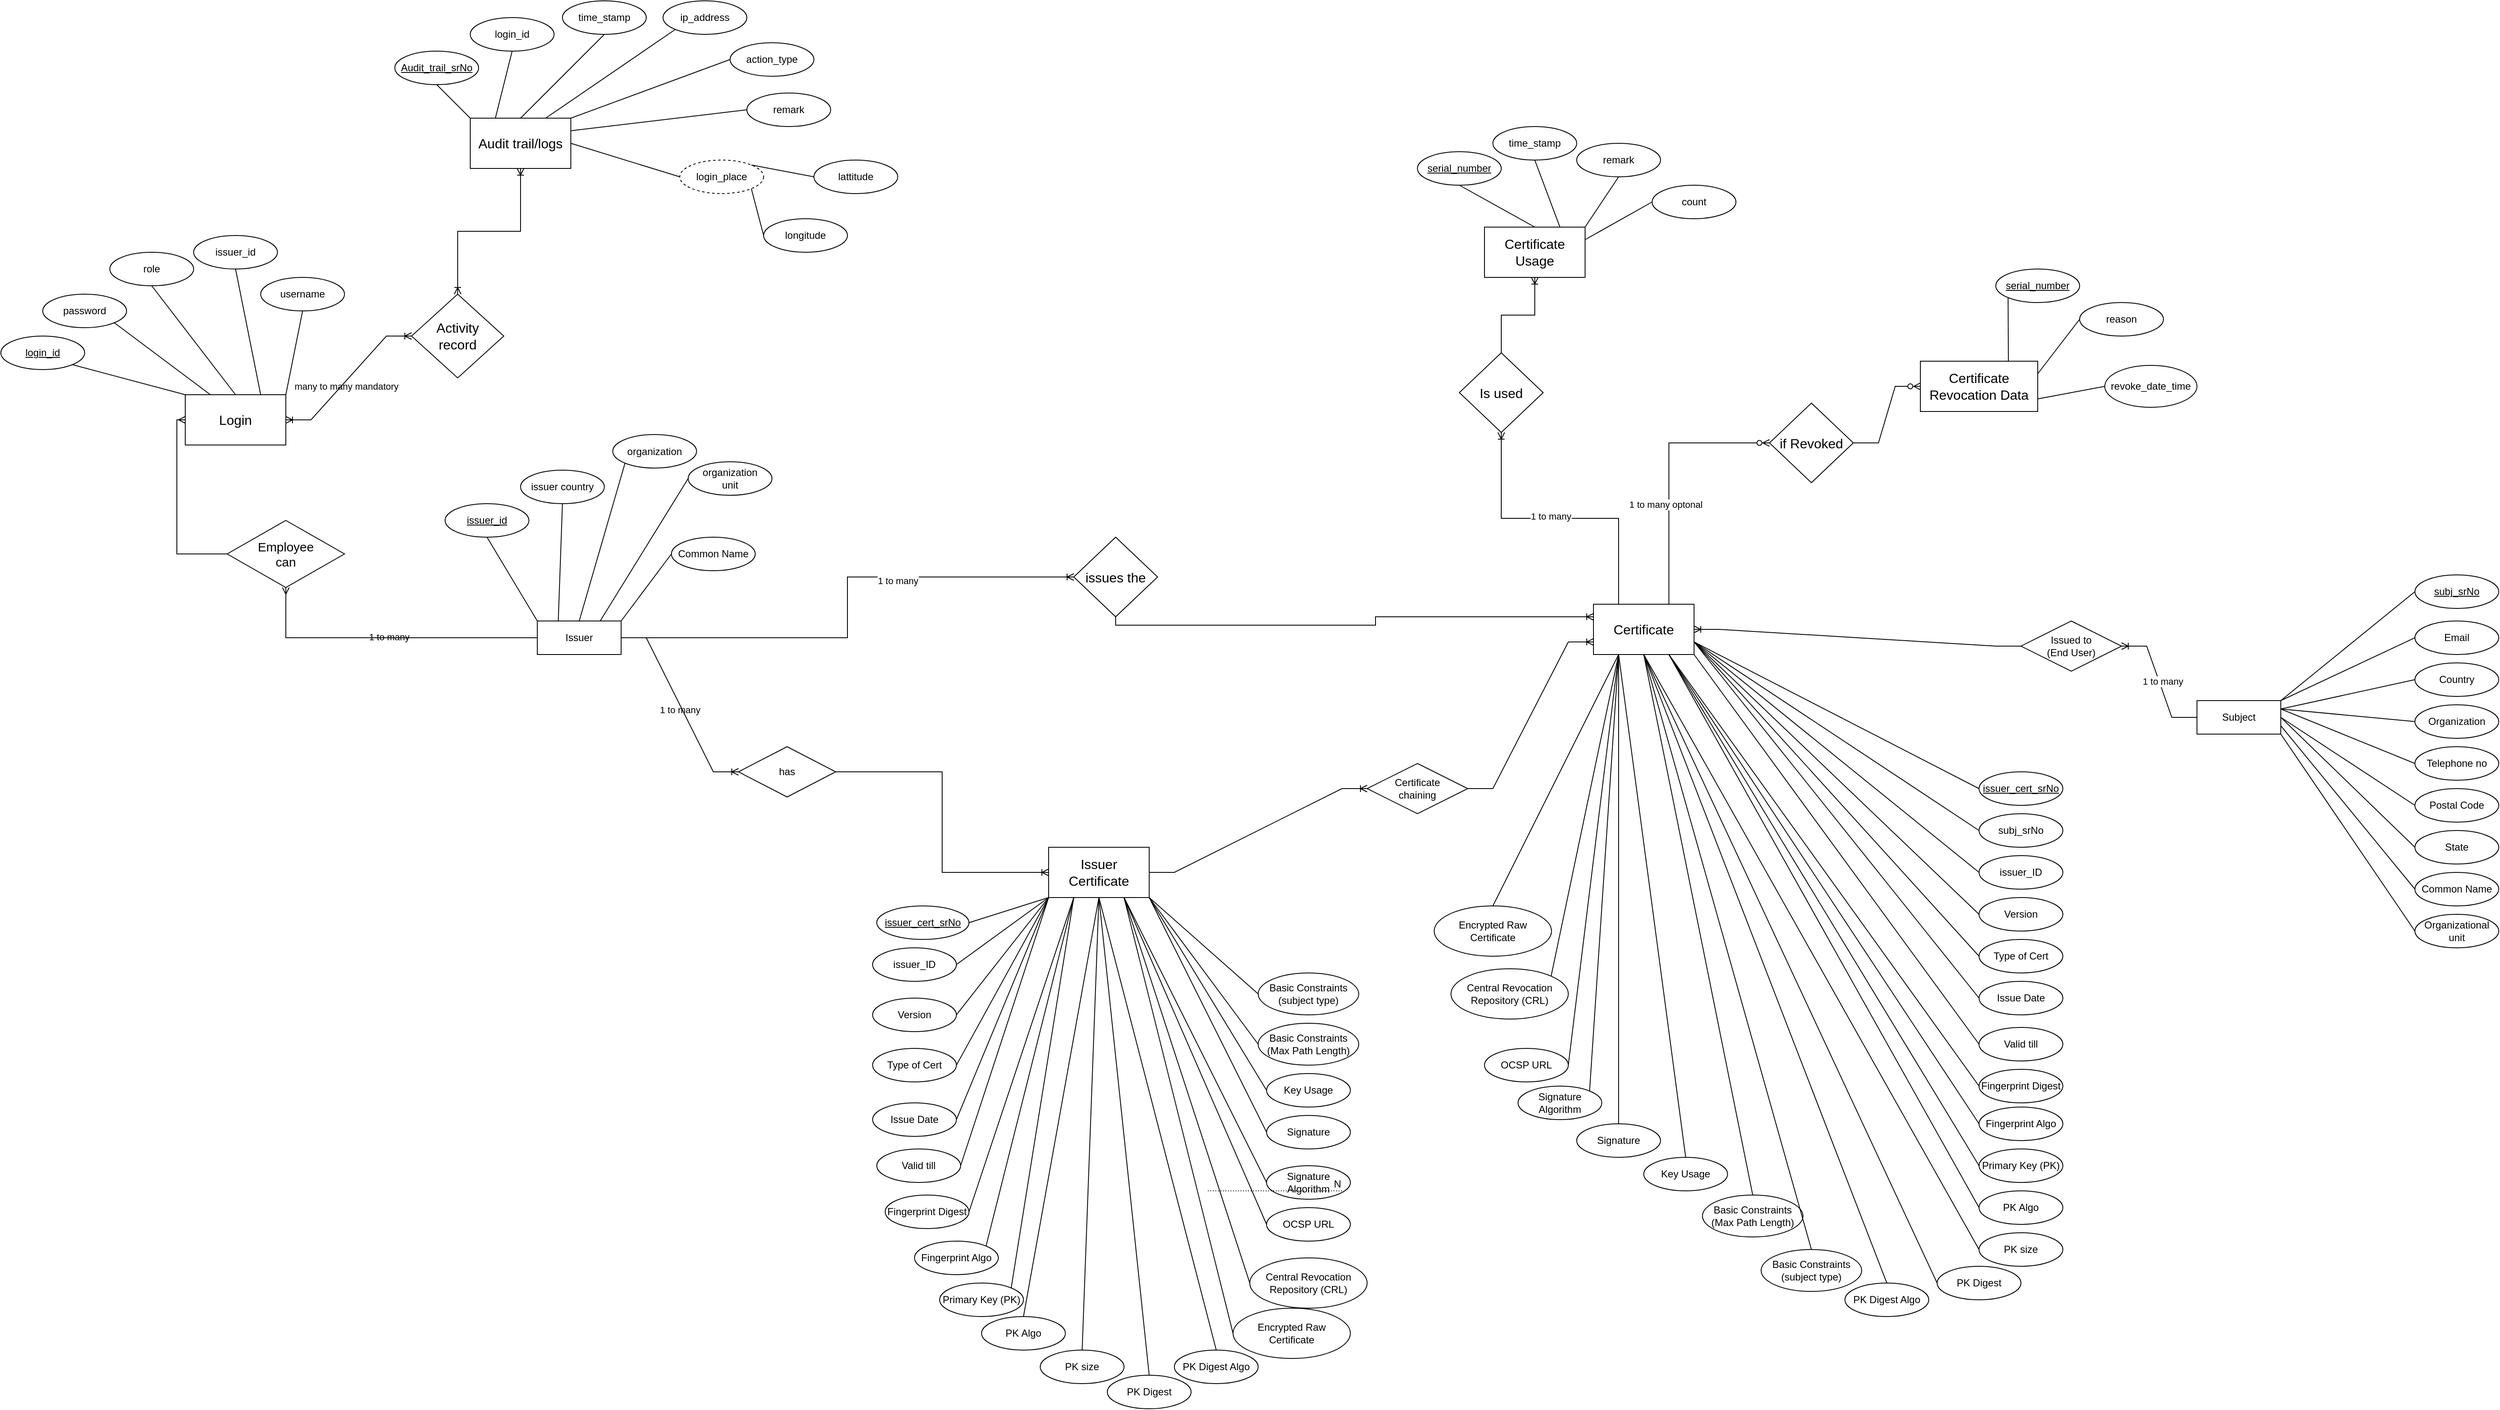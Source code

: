 <mxfile version="22.1.17" type="github">
  <diagram name="Page-1" id="Z4D-REcWQsaUOZwEIkcD">
    <mxGraphModel dx="2520" dy="1575" grid="1" gridSize="10" guides="1" tooltips="1" connect="1" arrows="1" fold="1" page="1" pageScale="1" pageWidth="1100" pageHeight="850" math="0" shadow="0">
      <root>
        <mxCell id="0" />
        <mxCell id="1" parent="0" />
        <mxCell id="WRyrR3sKkJGf3UOGzim1-2" value="&lt;font style=&quot;font-size: 16px;&quot;&gt;Certificate&lt;/font&gt;" style="rounded=0;whiteSpace=wrap;html=1;fontSize=16;labelBackgroundColor=none;" parent="1" vertex="1">
          <mxGeometry x="900" y="300" width="120" height="60" as="geometry" />
        </mxCell>
        <mxCell id="WRyrR3sKkJGf3UOGzim1-5" value="Issuer Certificate" style="rounded=0;whiteSpace=wrap;html=1;fontSize=16;labelBackgroundColor=none;" parent="1" vertex="1">
          <mxGeometry x="250" y="590" width="120" height="60" as="geometry" />
        </mxCell>
        <mxCell id="WRyrR3sKkJGf3UOGzim1-8" value="Login" style="rounded=0;whiteSpace=wrap;html=1;fontSize=16;labelBackgroundColor=none;" parent="1" vertex="1">
          <mxGeometry x="-780" y="50" width="120" height="60" as="geometry" />
        </mxCell>
        <mxCell id="WRyrR3sKkJGf3UOGzim1-10" value="&lt;font style=&quot;font-size: 16px;&quot;&gt;Audit trail/logs&lt;/font&gt;" style="rounded=0;whiteSpace=wrap;html=1;labelBackgroundColor=none;" parent="1" vertex="1">
          <mxGeometry x="-440" y="-280" width="120" height="60" as="geometry" />
        </mxCell>
        <mxCell id="WRyrR3sKkJGf3UOGzim1-15" value="&lt;font style=&quot;font-size: 16px;&quot;&gt;Certificate&lt;/font&gt; Usage" style="rounded=0;whiteSpace=wrap;html=1;fontSize=16;labelBackgroundColor=none;" parent="1" vertex="1">
          <mxGeometry x="770" y="-150" width="120" height="60" as="geometry" />
        </mxCell>
        <mxCell id="WRyrR3sKkJGf3UOGzim1-16" value="&lt;font style=&quot;font-size: 16px;&quot;&gt;Certificate&lt;/font&gt; Revocation Data" style="rounded=0;whiteSpace=wrap;html=1;fontSize=16;labelBackgroundColor=none;" parent="1" vertex="1">
          <mxGeometry x="1290" y="10" width="140" height="60" as="geometry" />
        </mxCell>
        <mxCell id="WRyrR3sKkJGf3UOGzim1-25" value="Issuer" style="rounded=0;arcSize=10;whiteSpace=wrap;html=1;align=center;labelBackgroundColor=none;" parent="1" vertex="1">
          <mxGeometry x="-360" y="320" width="100" height="40" as="geometry" />
        </mxCell>
        <mxCell id="WRyrR3sKkJGf3UOGzim1-29" value="" style="edgeStyle=orthogonalEdgeStyle;fontSize=12;html=1;endArrow=ERoneToMany;startArrow=ERoneToMany;rounded=0;labelBackgroundColor=none;fontColor=default;" parent="1" source="WRyrR3sKkJGf3UOGzim1-9" target="WRyrR3sKkJGf3UOGzim1-10" edge="1">
          <mxGeometry width="100" height="100" relative="1" as="geometry">
            <mxPoint x="730" y="150" as="sourcePoint" />
            <mxPoint x="830" y="50" as="targetPoint" />
          </mxGeometry>
        </mxCell>
        <mxCell id="WRyrR3sKkJGf3UOGzim1-30" value="" style="edgeStyle=entityRelationEdgeStyle;fontSize=12;html=1;endArrow=ERoneToMany;startArrow=ERoneToMany;rounded=0;labelBackgroundColor=none;fontColor=default;" parent="1" source="WRyrR3sKkJGf3UOGzim1-8" target="WRyrR3sKkJGf3UOGzim1-9" edge="1">
          <mxGeometry width="100" height="100" relative="1" as="geometry">
            <mxPoint x="485" y="-30" as="sourcePoint" />
            <mxPoint x="670" y="-130" as="targetPoint" />
          </mxGeometry>
        </mxCell>
        <mxCell id="WRyrR3sKkJGf3UOGzim1-38" value="many to many mandatory" style="edgeLabel;html=1;align=center;verticalAlign=middle;resizable=0;points=[];labelBackgroundColor=none;rounded=0;" parent="WRyrR3sKkJGf3UOGzim1-30" vertex="1" connectable="0">
          <mxGeometry x="-0.099" y="-4" relative="1" as="geometry">
            <mxPoint as="offset" />
          </mxGeometry>
        </mxCell>
        <mxCell id="WRyrR3sKkJGf3UOGzim1-9" value="&lt;div style=&quot;font-size: 16px;&quot;&gt;&lt;font style=&quot;font-size: 16px;&quot;&gt;Activity&lt;/font&gt;&lt;/div&gt;&lt;div style=&quot;font-size: 16px;&quot;&gt;&lt;font style=&quot;font-size: 16px;&quot;&gt;record&lt;font style=&quot;font-size: 16px;&quot;&gt;&lt;br&gt;&lt;/font&gt;&lt;/font&gt;&lt;/div&gt;" style="rhombus;whiteSpace=wrap;html=1;rounded=0;labelBackgroundColor=none;" parent="1" vertex="1">
          <mxGeometry x="-510" y="-70" width="110" height="100" as="geometry" />
        </mxCell>
        <mxCell id="WRyrR3sKkJGf3UOGzim1-31" value="" style="fontSize=12;html=1;endArrow=ERmany;rounded=0;exitX=0;exitY=0.5;exitDx=0;exitDy=0;entryX=0;entryY=0.5;entryDx=0;entryDy=0;labelBackgroundColor=none;fontColor=default;edgeStyle=orthogonalEdgeStyle;" parent="1" source="WRyrR3sKkJGf3UOGzim1-26" target="WRyrR3sKkJGf3UOGzim1-8" edge="1">
          <mxGeometry width="100" height="100" relative="1" as="geometry">
            <mxPoint x="730" y="150" as="sourcePoint" />
            <mxPoint x="830" y="50" as="targetPoint" />
          </mxGeometry>
        </mxCell>
        <mxCell id="WRyrR3sKkJGf3UOGzim1-32" value="" style="edgeStyle=orthogonalEdgeStyle;fontSize=12;html=1;endArrow=ERmany;rounded=0;entryX=0.5;entryY=1;entryDx=0;entryDy=0;labelBackgroundColor=none;fontColor=default;" parent="1" source="WRyrR3sKkJGf3UOGzim1-25" target="WRyrR3sKkJGf3UOGzim1-26" edge="1">
          <mxGeometry width="100" height="100" relative="1" as="geometry">
            <mxPoint x="340" y="230" as="sourcePoint" />
            <mxPoint x="365" y="-30" as="targetPoint" />
          </mxGeometry>
        </mxCell>
        <mxCell id="WRyrR3sKkJGf3UOGzim1-37" value="1 to many" style="edgeLabel;html=1;align=center;verticalAlign=middle;resizable=0;points=[];labelBackgroundColor=none;rounded=0;" parent="WRyrR3sKkJGf3UOGzim1-32" vertex="1" connectable="0">
          <mxGeometry x="-0.014" y="-1" relative="1" as="geometry">
            <mxPoint as="offset" />
          </mxGeometry>
        </mxCell>
        <mxCell id="WRyrR3sKkJGf3UOGzim1-26" value="&lt;div style=&quot;font-size: 15px;&quot;&gt;&lt;font style=&quot;font-size: 15px;&quot;&gt;Employee&lt;/font&gt;&lt;/div&gt;&lt;div style=&quot;font-size: 15px;&quot;&gt;&lt;font style=&quot;font-size: 15px;&quot;&gt;can&lt;font style=&quot;font-size: 15px;&quot;&gt;&lt;br&gt;&lt;/font&gt;&lt;/font&gt;&lt;/div&gt;" style="shape=rhombus;perimeter=rhombusPerimeter;whiteSpace=wrap;html=1;align=center;rounded=0;labelBackgroundColor=none;" parent="1" vertex="1">
          <mxGeometry x="-730" y="200" width="140" height="80" as="geometry" />
        </mxCell>
        <mxCell id="WRyrR3sKkJGf3UOGzim1-34" value="" style="fontSize=12;html=1;endArrow=ERoneToMany;rounded=0;entryX=0;entryY=0.5;entryDx=0;entryDy=0;exitX=1;exitY=0.5;exitDx=0;exitDy=0;labelBackgroundColor=none;fontColor=default;edgeStyle=orthogonalEdgeStyle;" parent="1" source="WRyrR3sKkJGf3UOGzim1-27" target="WRyrR3sKkJGf3UOGzim1-5" edge="1">
          <mxGeometry width="100" height="100" relative="1" as="geometry">
            <mxPoint x="330" y="410" as="sourcePoint" />
            <mxPoint x="330" y="610" as="targetPoint" />
          </mxGeometry>
        </mxCell>
        <mxCell id="WRyrR3sKkJGf3UOGzim1-35" value="" style="edgeStyle=entityRelationEdgeStyle;fontSize=12;html=1;endArrow=ERoneToMany;exitX=1;exitY=0.5;exitDx=0;exitDy=0;rounded=0;curved=0;labelBackgroundColor=none;fontColor=default;" parent="1" source="WRyrR3sKkJGf3UOGzim1-25" target="WRyrR3sKkJGf3UOGzim1-27" edge="1">
          <mxGeometry width="100" height="100" relative="1" as="geometry">
            <mxPoint x="410" y="259" as="sourcePoint" />
            <mxPoint x="500" y="610" as="targetPoint" />
          </mxGeometry>
        </mxCell>
        <mxCell id="WRyrR3sKkJGf3UOGzim1-36" value="1 to many" style="edgeLabel;html=1;align=center;verticalAlign=middle;resizable=0;points=[];labelBackgroundColor=none;rounded=0;" parent="WRyrR3sKkJGf3UOGzim1-35" vertex="1" connectable="0">
          <mxGeometry x="0.043" y="-3" relative="1" as="geometry">
            <mxPoint as="offset" />
          </mxGeometry>
        </mxCell>
        <mxCell id="WRyrR3sKkJGf3UOGzim1-27" value="has" style="shape=rhombus;perimeter=rhombusPerimeter;whiteSpace=wrap;html=1;align=center;rounded=0;labelBackgroundColor=none;" parent="1" vertex="1">
          <mxGeometry x="-120" y="470" width="116" height="60" as="geometry" />
        </mxCell>
        <mxCell id="WRyrR3sKkJGf3UOGzim1-41" value="" style="fontSize=12;html=1;endArrow=ERoneToMany;labelBackgroundColor=none;fontColor=default;exitX=1;exitY=0.5;exitDx=0;exitDy=0;entryX=0;entryY=0.25;entryDx=0;entryDy=0;edgeStyle=orthogonalEdgeStyle;rounded=0;" parent="1" source="WRyrR3sKkJGf3UOGzim1-3" target="WRyrR3sKkJGf3UOGzim1-2" edge="1">
          <mxGeometry width="100" height="100" relative="1" as="geometry">
            <mxPoint x="570" y="500" as="sourcePoint" />
            <mxPoint x="660" y="490" as="targetPoint" />
          </mxGeometry>
        </mxCell>
        <mxCell id="WRyrR3sKkJGf3UOGzim1-43" value="" style="fontSize=12;html=1;endArrow=ERoneToMany;labelBackgroundColor=none;fontColor=default;exitX=1;exitY=0.5;exitDx=0;exitDy=0;entryX=0.5;entryY=1;entryDx=0;entryDy=0;edgeStyle=orthogonalEdgeStyle;rounded=0;" parent="1" source="WRyrR3sKkJGf3UOGzim1-25" target="WRyrR3sKkJGf3UOGzim1-3" edge="1">
          <mxGeometry width="100" height="100" relative="1" as="geometry">
            <mxPoint x="470" y="240" as="sourcePoint" />
            <mxPoint x="880" y="410" as="targetPoint" />
          </mxGeometry>
        </mxCell>
        <mxCell id="aaso9KKR7QKhVaEnYxQv-4" value="1 to many" style="edgeLabel;html=1;align=center;verticalAlign=middle;resizable=0;points=[];" vertex="1" connectable="0" parent="WRyrR3sKkJGf3UOGzim1-43">
          <mxGeometry x="0.314" y="-3" relative="1" as="geometry">
            <mxPoint y="1" as="offset" />
          </mxGeometry>
        </mxCell>
        <mxCell id="WRyrR3sKkJGf3UOGzim1-3" value="issues the" style="rhombus;whiteSpace=wrap;html=1;fontSize=16;direction=south;rounded=0;labelBackgroundColor=none;" parent="1" vertex="1">
          <mxGeometry x="280" y="220" width="100" height="95" as="geometry" />
        </mxCell>
        <mxCell id="WRyrR3sKkJGf3UOGzim1-45" value="" style="edgeStyle=entityRelationEdgeStyle;fontSize=12;html=1;endArrow=ERoneToMany;rounded=0;exitX=1;exitY=0.5;exitDx=0;exitDy=0;entryX=0;entryY=0.75;entryDx=0;entryDy=0;labelBackgroundColor=none;fontColor=default;" parent="1" source="WRyrR3sKkJGf3UOGzim1-44" target="WRyrR3sKkJGf3UOGzim1-2" edge="1">
          <mxGeometry width="100" height="100" relative="1" as="geometry">
            <mxPoint x="580" y="580" as="sourcePoint" />
            <mxPoint x="860" y="470" as="targetPoint" />
          </mxGeometry>
        </mxCell>
        <mxCell id="WRyrR3sKkJGf3UOGzim1-46" value="" style="edgeStyle=entityRelationEdgeStyle;fontSize=12;html=1;endArrow=ERoneToMany;rounded=0;exitX=1;exitY=0.5;exitDx=0;exitDy=0;entryX=0;entryY=0.5;entryDx=0;entryDy=0;labelBackgroundColor=none;fontColor=default;" parent="1" source="WRyrR3sKkJGf3UOGzim1-5" target="WRyrR3sKkJGf3UOGzim1-44" edge="1">
          <mxGeometry width="100" height="100" relative="1" as="geometry">
            <mxPoint x="500" y="610" as="sourcePoint" />
            <mxPoint x="880" y="425" as="targetPoint" />
          </mxGeometry>
        </mxCell>
        <mxCell id="WRyrR3sKkJGf3UOGzim1-44" value="&lt;div&gt;Certificate&lt;/div&gt;&lt;div&gt;chaining&lt;br&gt;&lt;/div&gt;" style="shape=rhombus;perimeter=rhombusPerimeter;whiteSpace=wrap;html=1;align=center;labelBackgroundColor=none;rounded=0;" parent="1" vertex="1">
          <mxGeometry x="630" y="490" width="120" height="60" as="geometry" />
        </mxCell>
        <mxCell id="WRyrR3sKkJGf3UOGzim1-47" value="" style="edgeStyle=orthogonalEdgeStyle;fontSize=12;html=1;endArrow=ERoneToMany;rounded=0;exitX=0;exitY=0.5;exitDx=0;exitDy=0;entryX=0.5;entryY=1;entryDx=0;entryDy=0;labelBackgroundColor=none;fontColor=default;" parent="1" source="WRyrR3sKkJGf3UOGzim1-13" target="WRyrR3sKkJGf3UOGzim1-15" edge="1">
          <mxGeometry width="100" height="100" relative="1" as="geometry">
            <mxPoint x="1160" y="410" as="sourcePoint" />
            <mxPoint x="1260" y="310" as="targetPoint" />
          </mxGeometry>
        </mxCell>
        <mxCell id="WRyrR3sKkJGf3UOGzim1-48" value="" style="edgeStyle=orthogonalEdgeStyle;fontSize=12;html=1;endArrow=ERoneToMany;rounded=0;exitX=0.25;exitY=0;exitDx=0;exitDy=0;entryX=1;entryY=0.5;entryDx=0;entryDy=0;labelBackgroundColor=none;fontColor=default;" parent="1" source="WRyrR3sKkJGf3UOGzim1-2" target="WRyrR3sKkJGf3UOGzim1-13" edge="1">
          <mxGeometry width="100" height="100" relative="1" as="geometry">
            <mxPoint x="1000" y="395" as="sourcePoint" />
            <mxPoint x="1500" y="140" as="targetPoint" />
          </mxGeometry>
        </mxCell>
        <mxCell id="aaso9KKR7QKhVaEnYxQv-5" value="1 to many" style="edgeLabel;html=1;align=center;verticalAlign=middle;resizable=0;points=[];" vertex="1" connectable="0" parent="WRyrR3sKkJGf3UOGzim1-48">
          <mxGeometry x="0.07" y="-3" relative="1" as="geometry">
            <mxPoint x="1" as="offset" />
          </mxGeometry>
        </mxCell>
        <mxCell id="WRyrR3sKkJGf3UOGzim1-13" value="Is used" style="rhombus;whiteSpace=wrap;html=1;fontSize=16;direction=south;rounded=0;labelBackgroundColor=none;" parent="1" vertex="1">
          <mxGeometry x="740" width="100" height="95" as="geometry" />
        </mxCell>
        <mxCell id="WRyrR3sKkJGf3UOGzim1-49" value="" style="edgeStyle=entityRelationEdgeStyle;fontSize=12;html=1;endArrow=ERzeroToMany;endFill=1;rounded=0;exitX=0.5;exitY=0;exitDx=0;exitDy=0;labelBackgroundColor=none;fontColor=default;" parent="1" source="WRyrR3sKkJGf3UOGzim1-14" target="WRyrR3sKkJGf3UOGzim1-16" edge="1">
          <mxGeometry width="100" height="100" relative="1" as="geometry">
            <mxPoint x="1160" y="410" as="sourcePoint" />
            <mxPoint x="1260" y="310" as="targetPoint" />
          </mxGeometry>
        </mxCell>
        <mxCell id="WRyrR3sKkJGf3UOGzim1-50" value="" style="edgeStyle=orthogonalEdgeStyle;fontSize=12;html=1;endArrow=ERzeroToMany;endFill=1;rounded=0;exitX=0.75;exitY=0;exitDx=0;exitDy=0;labelBackgroundColor=none;fontColor=default;entryX=0.5;entryY=1;entryDx=0;entryDy=0;" parent="1" source="WRyrR3sKkJGf3UOGzim1-2" target="WRyrR3sKkJGf3UOGzim1-14" edge="1">
          <mxGeometry width="100" height="100" relative="1" as="geometry">
            <mxPoint x="1000" y="425" as="sourcePoint" />
            <mxPoint x="1360" y="320" as="targetPoint" />
          </mxGeometry>
        </mxCell>
        <mxCell id="aaso9KKR7QKhVaEnYxQv-6" value="&lt;div&gt;1 to many optonal&lt;/div&gt;" style="edgeLabel;html=1;align=center;verticalAlign=middle;resizable=0;points=[];" vertex="1" connectable="0" parent="WRyrR3sKkJGf3UOGzim1-50">
          <mxGeometry x="-0.238" y="4" relative="1" as="geometry">
            <mxPoint as="offset" />
          </mxGeometry>
        </mxCell>
        <mxCell id="WRyrR3sKkJGf3UOGzim1-14" value="if Revoked" style="rhombus;whiteSpace=wrap;html=1;fontSize=16;direction=south;rounded=0;labelBackgroundColor=none;" parent="1" vertex="1">
          <mxGeometry x="1110" y="60" width="100" height="95" as="geometry" />
        </mxCell>
        <mxCell id="WRyrR3sKkJGf3UOGzim1-51" value="Audit_trail_srNo" style="ellipse;whiteSpace=wrap;html=1;align=center;fontStyle=4;labelBackgroundColor=none;rounded=0;" parent="1" vertex="1">
          <mxGeometry x="-530" y="-360" width="100" height="40" as="geometry" />
        </mxCell>
        <mxCell id="WRyrR3sKkJGf3UOGzim1-53" value="login_id" style="ellipse;whiteSpace=wrap;html=1;align=center;labelBackgroundColor=none;rounded=0;" parent="1" vertex="1">
          <mxGeometry x="-440" y="-400" width="100" height="40" as="geometry" />
        </mxCell>
        <mxCell id="WRyrR3sKkJGf3UOGzim1-55" value="time_stamp" style="ellipse;whiteSpace=wrap;html=1;align=center;labelBackgroundColor=none;rounded=0;" parent="1" vertex="1">
          <mxGeometry x="-330" y="-420" width="100" height="40" as="geometry" />
        </mxCell>
        <mxCell id="WRyrR3sKkJGf3UOGzim1-57" value="ip_address" style="ellipse;whiteSpace=wrap;html=1;align=center;labelBackgroundColor=none;rounded=0;" parent="1" vertex="1">
          <mxGeometry x="-210" y="-420" width="100" height="40" as="geometry" />
        </mxCell>
        <mxCell id="WRyrR3sKkJGf3UOGzim1-58" value="action_type" style="ellipse;whiteSpace=wrap;html=1;align=center;labelBackgroundColor=none;rounded=0;" parent="1" vertex="1">
          <mxGeometry x="-130" y="-370" width="100" height="40" as="geometry" />
        </mxCell>
        <mxCell id="WRyrR3sKkJGf3UOGzim1-59" value="remark" style="ellipse;whiteSpace=wrap;html=1;align=center;labelBackgroundColor=none;rounded=0;" parent="1" vertex="1">
          <mxGeometry x="-110" y="-310" width="100" height="40" as="geometry" />
        </mxCell>
        <mxCell id="WRyrR3sKkJGf3UOGzim1-60" value="lattitude" style="ellipse;whiteSpace=wrap;html=1;align=center;labelBackgroundColor=none;rounded=0;" parent="1" vertex="1">
          <mxGeometry x="-30" y="-230" width="100" height="40" as="geometry" />
        </mxCell>
        <mxCell id="WRyrR3sKkJGf3UOGzim1-62" value="longitude" style="ellipse;whiteSpace=wrap;html=1;align=center;labelBackgroundColor=none;rounded=0;" parent="1" vertex="1">
          <mxGeometry x="-90" y="-160" width="100" height="40" as="geometry" />
        </mxCell>
        <mxCell id="WRyrR3sKkJGf3UOGzim1-64" value="login_place" style="ellipse;whiteSpace=wrap;html=1;align=center;dashed=1;labelBackgroundColor=none;rounded=0;" parent="1" vertex="1">
          <mxGeometry x="-190" y="-230" width="100" height="40" as="geometry" />
        </mxCell>
        <mxCell id="WRyrR3sKkJGf3UOGzim1-76" value="" style="endArrow=none;html=1;rounded=0;exitX=0;exitY=0.5;exitDx=0;exitDy=0;entryX=1;entryY=0.25;entryDx=0;entryDy=0;labelBackgroundColor=none;fontColor=default;" parent="1" source="WRyrR3sKkJGf3UOGzim1-59" target="WRyrR3sKkJGf3UOGzim1-10" edge="1">
          <mxGeometry relative="1" as="geometry">
            <mxPoint x="1050" y="-50" as="sourcePoint" />
            <mxPoint x="1210" y="-50" as="targetPoint" />
          </mxGeometry>
        </mxCell>
        <mxCell id="WRyrR3sKkJGf3UOGzim1-83" value="" style="endArrow=none;html=1;rounded=0;exitX=0.5;exitY=1;exitDx=0;exitDy=0;entryX=0;entryY=0;entryDx=0;entryDy=0;labelBackgroundColor=none;fontColor=default;" parent="1" source="WRyrR3sKkJGf3UOGzim1-51" target="WRyrR3sKkJGf3UOGzim1-10" edge="1">
          <mxGeometry relative="1" as="geometry">
            <mxPoint x="1050" y="-50" as="sourcePoint" />
            <mxPoint x="1210" y="-50" as="targetPoint" />
          </mxGeometry>
        </mxCell>
        <mxCell id="WRyrR3sKkJGf3UOGzim1-84" value="" style="endArrow=none;html=1;rounded=0;exitX=0.5;exitY=1;exitDx=0;exitDy=0;entryX=0.25;entryY=0;entryDx=0;entryDy=0;labelBackgroundColor=none;fontColor=default;" parent="1" source="WRyrR3sKkJGf3UOGzim1-53" target="WRyrR3sKkJGf3UOGzim1-10" edge="1">
          <mxGeometry relative="1" as="geometry">
            <mxPoint x="1050" y="-50" as="sourcePoint" />
            <mxPoint x="1210" y="-50" as="targetPoint" />
          </mxGeometry>
        </mxCell>
        <mxCell id="WRyrR3sKkJGf3UOGzim1-85" value="" style="endArrow=none;html=1;rounded=0;exitX=0.5;exitY=1;exitDx=0;exitDy=0;entryX=0.5;entryY=0;entryDx=0;entryDy=0;labelBackgroundColor=none;fontColor=default;" parent="1" source="WRyrR3sKkJGf3UOGzim1-55" target="WRyrR3sKkJGf3UOGzim1-10" edge="1">
          <mxGeometry relative="1" as="geometry">
            <mxPoint x="1050" y="-50" as="sourcePoint" />
            <mxPoint x="1210" y="-50" as="targetPoint" />
          </mxGeometry>
        </mxCell>
        <mxCell id="WRyrR3sKkJGf3UOGzim1-86" value="" style="endArrow=none;html=1;rounded=0;exitX=0;exitY=1;exitDx=0;exitDy=0;entryX=0.75;entryY=0;entryDx=0;entryDy=0;labelBackgroundColor=none;fontColor=default;" parent="1" source="WRyrR3sKkJGf3UOGzim1-57" target="WRyrR3sKkJGf3UOGzim1-10" edge="1">
          <mxGeometry relative="1" as="geometry">
            <mxPoint x="1050" y="-50" as="sourcePoint" />
            <mxPoint x="1210" y="-50" as="targetPoint" />
          </mxGeometry>
        </mxCell>
        <mxCell id="WRyrR3sKkJGf3UOGzim1-87" value="" style="endArrow=none;html=1;rounded=0;exitX=0;exitY=0.5;exitDx=0;exitDy=0;entryX=1;entryY=0;entryDx=0;entryDy=0;labelBackgroundColor=none;fontColor=default;" parent="1" source="WRyrR3sKkJGf3UOGzim1-58" target="WRyrR3sKkJGf3UOGzim1-10" edge="1">
          <mxGeometry relative="1" as="geometry">
            <mxPoint x="1050" y="-50" as="sourcePoint" />
            <mxPoint x="1210" y="-50" as="targetPoint" />
          </mxGeometry>
        </mxCell>
        <mxCell id="WRyrR3sKkJGf3UOGzim1-88" value="" style="endArrow=none;html=1;rounded=0;exitX=1;exitY=0.5;exitDx=0;exitDy=0;entryX=0;entryY=0.5;entryDx=0;entryDy=0;labelBackgroundColor=none;fontColor=default;" parent="1" source="WRyrR3sKkJGf3UOGzim1-10" target="WRyrR3sKkJGf3UOGzim1-64" edge="1">
          <mxGeometry relative="1" as="geometry">
            <mxPoint x="1050" y="-50" as="sourcePoint" />
            <mxPoint x="1210" y="-50" as="targetPoint" />
          </mxGeometry>
        </mxCell>
        <mxCell id="WRyrR3sKkJGf3UOGzim1-89" value="" style="endArrow=none;html=1;rounded=0;exitX=1;exitY=0;exitDx=0;exitDy=0;entryX=0;entryY=0.5;entryDx=0;entryDy=0;labelBackgroundColor=none;fontColor=default;" parent="1" source="WRyrR3sKkJGf3UOGzim1-64" target="WRyrR3sKkJGf3UOGzim1-60" edge="1">
          <mxGeometry relative="1" as="geometry">
            <mxPoint x="1050" y="-50" as="sourcePoint" />
            <mxPoint x="1210" y="-50" as="targetPoint" />
          </mxGeometry>
        </mxCell>
        <mxCell id="WRyrR3sKkJGf3UOGzim1-90" value="" style="endArrow=none;html=1;rounded=0;exitX=1;exitY=1;exitDx=0;exitDy=0;entryX=0;entryY=0.5;entryDx=0;entryDy=0;labelBackgroundColor=none;fontColor=default;" parent="1" source="WRyrR3sKkJGf3UOGzim1-64" target="WRyrR3sKkJGf3UOGzim1-62" edge="1">
          <mxGeometry relative="1" as="geometry">
            <mxPoint x="1050" y="-50" as="sourcePoint" />
            <mxPoint x="1210" y="-50" as="targetPoint" />
          </mxGeometry>
        </mxCell>
        <mxCell id="WRyrR3sKkJGf3UOGzim1-91" value="login_id" style="ellipse;whiteSpace=wrap;html=1;align=center;fontStyle=4;rounded=0;labelBackgroundColor=none;" parent="1" vertex="1">
          <mxGeometry x="-1000" y="-20" width="100" height="40" as="geometry" />
        </mxCell>
        <mxCell id="WRyrR3sKkJGf3UOGzim1-93" value="password" style="ellipse;whiteSpace=wrap;html=1;align=center;rounded=0;labelBackgroundColor=none;" parent="1" vertex="1">
          <mxGeometry x="-950" y="-70" width="100" height="40" as="geometry" />
        </mxCell>
        <mxCell id="WRyrR3sKkJGf3UOGzim1-94" value="role" style="ellipse;whiteSpace=wrap;html=1;align=center;rounded=0;labelBackgroundColor=none;" parent="1" vertex="1">
          <mxGeometry x="-870" y="-120" width="100" height="40" as="geometry" />
        </mxCell>
        <mxCell id="WRyrR3sKkJGf3UOGzim1-95" value="issuer_id" style="ellipse;whiteSpace=wrap;html=1;align=center;rounded=0;labelBackgroundColor=none;" parent="1" vertex="1">
          <mxGeometry x="-770" y="-140" width="100" height="40" as="geometry" />
        </mxCell>
        <mxCell id="WRyrR3sKkJGf3UOGzim1-96" value="username" style="ellipse;whiteSpace=wrap;html=1;align=center;rounded=0;labelBackgroundColor=none;" parent="1" vertex="1">
          <mxGeometry x="-690" y="-90" width="100" height="40" as="geometry" />
        </mxCell>
        <mxCell id="WRyrR3sKkJGf3UOGzim1-98" value="" style="endArrow=none;html=1;rounded=0;exitX=1;exitY=1;exitDx=0;exitDy=0;entryX=0;entryY=0;entryDx=0;entryDy=0;labelBackgroundColor=none;fontColor=default;" parent="1" source="WRyrR3sKkJGf3UOGzim1-91" target="WRyrR3sKkJGf3UOGzim1-8" edge="1">
          <mxGeometry relative="1" as="geometry">
            <mxPoint x="330" y="-50" as="sourcePoint" />
            <mxPoint x="490" y="-50" as="targetPoint" />
          </mxGeometry>
        </mxCell>
        <mxCell id="WRyrR3sKkJGf3UOGzim1-99" value="" style="endArrow=none;html=1;rounded=0;exitX=1;exitY=1;exitDx=0;exitDy=0;entryX=0.25;entryY=0;entryDx=0;entryDy=0;labelBackgroundColor=none;fontColor=default;" parent="1" source="WRyrR3sKkJGf3UOGzim1-93" target="WRyrR3sKkJGf3UOGzim1-8" edge="1">
          <mxGeometry relative="1" as="geometry">
            <mxPoint x="330" y="-50" as="sourcePoint" />
            <mxPoint x="490" y="-50" as="targetPoint" />
          </mxGeometry>
        </mxCell>
        <mxCell id="WRyrR3sKkJGf3UOGzim1-100" value="" style="endArrow=none;html=1;rounded=0;exitX=0.5;exitY=1;exitDx=0;exitDy=0;entryX=0.5;entryY=0;entryDx=0;entryDy=0;labelBackgroundColor=none;fontColor=default;" parent="1" source="WRyrR3sKkJGf3UOGzim1-94" target="WRyrR3sKkJGf3UOGzim1-8" edge="1">
          <mxGeometry relative="1" as="geometry">
            <mxPoint x="330" y="-50" as="sourcePoint" />
            <mxPoint x="490" y="-50" as="targetPoint" />
          </mxGeometry>
        </mxCell>
        <mxCell id="WRyrR3sKkJGf3UOGzim1-101" value="" style="endArrow=none;html=1;rounded=0;exitX=0.5;exitY=1;exitDx=0;exitDy=0;entryX=0.75;entryY=0;entryDx=0;entryDy=0;labelBackgroundColor=none;fontColor=default;" parent="1" source="WRyrR3sKkJGf3UOGzim1-95" target="WRyrR3sKkJGf3UOGzim1-8" edge="1">
          <mxGeometry relative="1" as="geometry">
            <mxPoint x="330" y="-50" as="sourcePoint" />
            <mxPoint x="490" y="-50" as="targetPoint" />
          </mxGeometry>
        </mxCell>
        <mxCell id="WRyrR3sKkJGf3UOGzim1-102" value="" style="endArrow=none;html=1;rounded=0;entryX=0.5;entryY=1;entryDx=0;entryDy=0;exitX=1;exitY=0;exitDx=0;exitDy=0;labelBackgroundColor=none;fontColor=default;" parent="1" source="WRyrR3sKkJGf3UOGzim1-8" target="WRyrR3sKkJGf3UOGzim1-96" edge="1">
          <mxGeometry relative="1" as="geometry">
            <mxPoint x="330" y="-50" as="sourcePoint" />
            <mxPoint x="490" y="-50" as="targetPoint" />
          </mxGeometry>
        </mxCell>
        <mxCell id="WRyrR3sKkJGf3UOGzim1-103" value="issuer_id" style="ellipse;whiteSpace=wrap;html=1;align=center;fontStyle=4;rounded=0;labelBackgroundColor=none;" parent="1" vertex="1">
          <mxGeometry x="-470" y="180" width="100" height="40" as="geometry" />
        </mxCell>
        <mxCell id="WRyrR3sKkJGf3UOGzim1-104" value="issuer country" style="ellipse;whiteSpace=wrap;html=1;align=center;rounded=0;labelBackgroundColor=none;" parent="1" vertex="1">
          <mxGeometry x="-380" y="140" width="100" height="40" as="geometry" />
        </mxCell>
        <mxCell id="WRyrR3sKkJGf3UOGzim1-105" value="organization" style="ellipse;whiteSpace=wrap;html=1;align=center;rounded=0;labelBackgroundColor=none;" parent="1" vertex="1">
          <mxGeometry x="-270" y="97.5" width="100" height="40" as="geometry" />
        </mxCell>
        <mxCell id="WRyrR3sKkJGf3UOGzim1-106" value="&lt;div&gt;organization &lt;br&gt;&lt;/div&gt;&lt;div&gt;unit&lt;/div&gt;" style="ellipse;whiteSpace=wrap;html=1;align=center;rounded=0;labelBackgroundColor=none;" parent="1" vertex="1">
          <mxGeometry x="-180" y="130" width="100" height="40" as="geometry" />
        </mxCell>
        <mxCell id="WRyrR3sKkJGf3UOGzim1-108" value="Common Name" style="ellipse;whiteSpace=wrap;html=1;align=center;rounded=0;labelBackgroundColor=none;" parent="1" vertex="1">
          <mxGeometry x="-200" y="220" width="100" height="40" as="geometry" />
        </mxCell>
        <mxCell id="WRyrR3sKkJGf3UOGzim1-109" value="" style="endArrow=none;html=1;rounded=0;exitX=0.5;exitY=1;exitDx=0;exitDy=0;entryX=0;entryY=0;entryDx=0;entryDy=0;labelBackgroundColor=none;fontColor=default;" parent="1" source="WRyrR3sKkJGf3UOGzim1-103" target="WRyrR3sKkJGf3UOGzim1-25" edge="1">
          <mxGeometry relative="1" as="geometry">
            <mxPoint x="630" y="230" as="sourcePoint" />
            <mxPoint x="790" y="230" as="targetPoint" />
          </mxGeometry>
        </mxCell>
        <mxCell id="WRyrR3sKkJGf3UOGzim1-110" value="" style="endArrow=none;html=1;rounded=0;exitX=0.5;exitY=1;exitDx=0;exitDy=0;entryX=0.25;entryY=0;entryDx=0;entryDy=0;labelBackgroundColor=none;fontColor=default;" parent="1" source="WRyrR3sKkJGf3UOGzim1-104" target="WRyrR3sKkJGf3UOGzim1-25" edge="1">
          <mxGeometry relative="1" as="geometry">
            <mxPoint x="610" y="220" as="sourcePoint" />
            <mxPoint x="790" y="230" as="targetPoint" />
          </mxGeometry>
        </mxCell>
        <mxCell id="WRyrR3sKkJGf3UOGzim1-111" value="" style="endArrow=none;html=1;rounded=0;exitX=0;exitY=1;exitDx=0;exitDy=0;entryX=0.5;entryY=0;entryDx=0;entryDy=0;labelBackgroundColor=none;fontColor=default;" parent="1" source="WRyrR3sKkJGf3UOGzim1-105" target="WRyrR3sKkJGf3UOGzim1-25" edge="1">
          <mxGeometry relative="1" as="geometry">
            <mxPoint x="630" y="230" as="sourcePoint" />
            <mxPoint x="790" y="230" as="targetPoint" />
          </mxGeometry>
        </mxCell>
        <mxCell id="WRyrR3sKkJGf3UOGzim1-112" value="" style="endArrow=none;html=1;rounded=0;exitX=0;exitY=0.5;exitDx=0;exitDy=0;entryX=0.75;entryY=0;entryDx=0;entryDy=0;labelBackgroundColor=none;fontColor=default;" parent="1" source="WRyrR3sKkJGf3UOGzim1-106" target="WRyrR3sKkJGf3UOGzim1-25" edge="1">
          <mxGeometry relative="1" as="geometry">
            <mxPoint x="630" y="230" as="sourcePoint" />
            <mxPoint x="790" y="230" as="targetPoint" />
          </mxGeometry>
        </mxCell>
        <mxCell id="WRyrR3sKkJGf3UOGzim1-113" value="" style="endArrow=none;html=1;rounded=0;exitX=1;exitY=0;exitDx=0;exitDy=0;entryX=0;entryY=0.5;entryDx=0;entryDy=0;labelBackgroundColor=none;fontColor=default;" parent="1" source="WRyrR3sKkJGf3UOGzim1-25" target="WRyrR3sKkJGf3UOGzim1-108" edge="1">
          <mxGeometry relative="1" as="geometry">
            <mxPoint x="630" y="230" as="sourcePoint" />
            <mxPoint x="790" y="230" as="targetPoint" />
          </mxGeometry>
        </mxCell>
        <mxCell id="WRyrR3sKkJGf3UOGzim1-114" value="Subject" style="whiteSpace=wrap;html=1;align=center;rounded=0;labelBackgroundColor=none;" parent="1" vertex="1">
          <mxGeometry x="1620" y="415" width="100" height="40" as="geometry" />
        </mxCell>
        <mxCell id="WRyrR3sKkJGf3UOGzim1-115" value="" style="edgeStyle=entityRelationEdgeStyle;fontSize=12;html=1;endArrow=ERoneToMany;rounded=0;entryX=1;entryY=0.5;entryDx=0;entryDy=0;exitX=0;exitY=0.5;exitDx=0;exitDy=0;labelBackgroundColor=none;fontColor=default;" parent="1" source="WRyrR3sKkJGf3UOGzim1-118" target="WRyrR3sKkJGf3UOGzim1-2" edge="1">
          <mxGeometry width="100" height="100" relative="1" as="geometry">
            <mxPoint x="1050" y="320" as="sourcePoint" />
            <mxPoint x="1150" y="220" as="targetPoint" />
          </mxGeometry>
        </mxCell>
        <mxCell id="WRyrR3sKkJGf3UOGzim1-117" value="" style="edgeStyle=entityRelationEdgeStyle;fontSize=12;html=1;endArrow=ERoneToMany;rounded=0;entryX=1;entryY=0.5;entryDx=0;entryDy=0;exitX=0;exitY=0.5;exitDx=0;exitDy=0;labelBackgroundColor=none;fontColor=default;" parent="1" source="WRyrR3sKkJGf3UOGzim1-114" target="WRyrR3sKkJGf3UOGzim1-118" edge="1">
          <mxGeometry width="100" height="100" relative="1" as="geometry">
            <mxPoint x="1450" y="405" as="sourcePoint" />
            <mxPoint x="1000" y="410" as="targetPoint" />
          </mxGeometry>
        </mxCell>
        <mxCell id="aaso9KKR7QKhVaEnYxQv-7" value="1 to many" style="edgeLabel;html=1;align=center;verticalAlign=middle;resizable=0;points=[];" vertex="1" connectable="0" parent="WRyrR3sKkJGf3UOGzim1-117">
          <mxGeometry x="-0.011" y="-4" relative="1" as="geometry">
            <mxPoint as="offset" />
          </mxGeometry>
        </mxCell>
        <mxCell id="WRyrR3sKkJGf3UOGzim1-118" value="&lt;div&gt;Issued to&lt;br&gt;&lt;/div&gt;&lt;div&gt;(End User)&lt;/div&gt;" style="shape=rhombus;perimeter=rhombusPerimeter;whiteSpace=wrap;html=1;align=center;rounded=0;labelBackgroundColor=none;" parent="1" vertex="1">
          <mxGeometry x="1410" y="320" width="120" height="60" as="geometry" />
        </mxCell>
        <mxCell id="WRyrR3sKkJGf3UOGzim1-119" value="serial_number" style="ellipse;whiteSpace=wrap;html=1;align=center;fontStyle=4;rounded=0;labelBackgroundColor=none;" parent="1" vertex="1">
          <mxGeometry x="690" y="-240" width="100" height="40" as="geometry" />
        </mxCell>
        <mxCell id="WRyrR3sKkJGf3UOGzim1-120" value="serial_number" style="ellipse;whiteSpace=wrap;html=1;align=center;fontStyle=4;rounded=0;labelBackgroundColor=none;" parent="1" vertex="1">
          <mxGeometry x="1380" y="-100" width="100" height="40" as="geometry" />
        </mxCell>
        <mxCell id="WRyrR3sKkJGf3UOGzim1-121" value="time_stamp" style="ellipse;whiteSpace=wrap;html=1;align=center;rounded=0;labelBackgroundColor=none;" parent="1" vertex="1">
          <mxGeometry x="780" y="-270" width="100" height="40" as="geometry" />
        </mxCell>
        <mxCell id="WRyrR3sKkJGf3UOGzim1-122" value="remark" style="ellipse;whiteSpace=wrap;html=1;align=center;rounded=0;labelBackgroundColor=none;" parent="1" vertex="1">
          <mxGeometry x="880" y="-250" width="100" height="40" as="geometry" />
        </mxCell>
        <mxCell id="WRyrR3sKkJGf3UOGzim1-124" value="count" style="ellipse;whiteSpace=wrap;html=1;align=center;rounded=0;labelBackgroundColor=none;" parent="1" vertex="1">
          <mxGeometry x="970" y="-200" width="100" height="40" as="geometry" />
        </mxCell>
        <mxCell id="WRyrR3sKkJGf3UOGzim1-125" value="" style="endArrow=none;html=1;rounded=0;entryX=0.5;entryY=0;entryDx=0;entryDy=0;exitX=0.5;exitY=1;exitDx=0;exitDy=0;labelBackgroundColor=none;fontColor=default;" parent="1" source="WRyrR3sKkJGf3UOGzim1-119" target="WRyrR3sKkJGf3UOGzim1-15" edge="1">
          <mxGeometry relative="1" as="geometry">
            <mxPoint x="830" y="-90" as="sourcePoint" />
            <mxPoint x="1530" y="80" as="targetPoint" />
          </mxGeometry>
        </mxCell>
        <mxCell id="WRyrR3sKkJGf3UOGzim1-126" value="" style="endArrow=none;html=1;rounded=0;exitX=0.75;exitY=0;exitDx=0;exitDy=0;entryX=0.5;entryY=1;entryDx=0;entryDy=0;labelBackgroundColor=none;fontColor=default;" parent="1" source="WRyrR3sKkJGf3UOGzim1-15" target="WRyrR3sKkJGf3UOGzim1-121" edge="1">
          <mxGeometry relative="1" as="geometry">
            <mxPoint x="1370" y="80" as="sourcePoint" />
            <mxPoint x="970" y="-120" as="targetPoint" />
          </mxGeometry>
        </mxCell>
        <mxCell id="WRyrR3sKkJGf3UOGzim1-127" value="" style="endArrow=none;html=1;rounded=0;entryX=0.5;entryY=1;entryDx=0;entryDy=0;exitX=1;exitY=0;exitDx=0;exitDy=0;labelBackgroundColor=none;fontColor=default;" parent="1" source="WRyrR3sKkJGf3UOGzim1-15" target="WRyrR3sKkJGf3UOGzim1-122" edge="1">
          <mxGeometry relative="1" as="geometry">
            <mxPoint x="1370" y="80" as="sourcePoint" />
            <mxPoint x="1530" y="80" as="targetPoint" />
          </mxGeometry>
        </mxCell>
        <mxCell id="WRyrR3sKkJGf3UOGzim1-128" value="" style="endArrow=none;html=1;rounded=0;entryX=0;entryY=0.5;entryDx=0;entryDy=0;exitX=1;exitY=0.25;exitDx=0;exitDy=0;labelBackgroundColor=none;fontColor=default;" parent="1" source="WRyrR3sKkJGf3UOGzim1-15" target="WRyrR3sKkJGf3UOGzim1-124" edge="1">
          <mxGeometry relative="1" as="geometry">
            <mxPoint x="1370" y="80" as="sourcePoint" />
            <mxPoint x="1530" y="80" as="targetPoint" />
          </mxGeometry>
        </mxCell>
        <mxCell id="WRyrR3sKkJGf3UOGzim1-129" value="reason" style="ellipse;whiteSpace=wrap;html=1;align=center;rounded=0;labelBackgroundColor=none;" parent="1" vertex="1">
          <mxGeometry x="1480" y="-60" width="100" height="40" as="geometry" />
        </mxCell>
        <mxCell id="WRyrR3sKkJGf3UOGzim1-130" value="revoke_date_time" style="ellipse;whiteSpace=wrap;html=1;align=center;rounded=0;labelBackgroundColor=none;" parent="1" vertex="1">
          <mxGeometry x="1510" y="15" width="110" height="50" as="geometry" />
        </mxCell>
        <mxCell id="WRyrR3sKkJGf3UOGzim1-131" value="" style="endArrow=none;html=1;rounded=0;exitX=0.75;exitY=0;exitDx=0;exitDy=0;entryX=0;entryY=1;entryDx=0;entryDy=0;labelBackgroundColor=none;fontColor=default;" parent="1" source="WRyrR3sKkJGf3UOGzim1-16" target="WRyrR3sKkJGf3UOGzim1-120" edge="1">
          <mxGeometry relative="1" as="geometry">
            <mxPoint x="1370" y="80" as="sourcePoint" />
            <mxPoint x="1530" y="80" as="targetPoint" />
          </mxGeometry>
        </mxCell>
        <mxCell id="WRyrR3sKkJGf3UOGzim1-132" value="" style="endArrow=none;html=1;rounded=0;exitX=1;exitY=0.25;exitDx=0;exitDy=0;entryX=0;entryY=0.5;entryDx=0;entryDy=0;labelBackgroundColor=none;fontColor=default;" parent="1" source="WRyrR3sKkJGf3UOGzim1-16" target="WRyrR3sKkJGf3UOGzim1-129" edge="1">
          <mxGeometry relative="1" as="geometry">
            <mxPoint x="1370" y="80" as="sourcePoint" />
            <mxPoint x="1530" y="80" as="targetPoint" />
          </mxGeometry>
        </mxCell>
        <mxCell id="WRyrR3sKkJGf3UOGzim1-133" value="" style="endArrow=none;html=1;rounded=0;exitX=1;exitY=0.75;exitDx=0;exitDy=0;entryX=0;entryY=0.5;entryDx=0;entryDy=0;labelBackgroundColor=none;fontColor=default;" parent="1" source="WRyrR3sKkJGf3UOGzim1-16" target="WRyrR3sKkJGf3UOGzim1-130" edge="1">
          <mxGeometry relative="1" as="geometry">
            <mxPoint x="1370" y="80" as="sourcePoint" />
            <mxPoint x="1530" y="80" as="targetPoint" />
          </mxGeometry>
        </mxCell>
        <mxCell id="WRyrR3sKkJGf3UOGzim1-135" value="subj_srNo" style="ellipse;whiteSpace=wrap;html=1;align=center;fontStyle=4;rounded=0;labelBackgroundColor=none;" parent="1" vertex="1">
          <mxGeometry x="1880" y="265" width="100" height="40" as="geometry" />
        </mxCell>
        <mxCell id="WRyrR3sKkJGf3UOGzim1-136" value="Country" style="ellipse;whiteSpace=wrap;html=1;align=center;rounded=0;labelBackgroundColor=none;" parent="1" vertex="1">
          <mxGeometry x="1880" y="370" width="100" height="40" as="geometry" />
        </mxCell>
        <mxCell id="WRyrR3sKkJGf3UOGzim1-137" value="Organization" style="ellipse;whiteSpace=wrap;html=1;align=center;rounded=0;labelBackgroundColor=none;" parent="1" vertex="1">
          <mxGeometry x="1880" y="420" width="100" height="40" as="geometry" />
        </mxCell>
        <mxCell id="WRyrR3sKkJGf3UOGzim1-138" value="Telephone no" style="ellipse;whiteSpace=wrap;html=1;align=center;rounded=0;labelBackgroundColor=none;" parent="1" vertex="1">
          <mxGeometry x="1880" y="470" width="100" height="40" as="geometry" />
        </mxCell>
        <mxCell id="WRyrR3sKkJGf3UOGzim1-139" value="Postal Code" style="ellipse;whiteSpace=wrap;html=1;align=center;rounded=0;labelBackgroundColor=none;" parent="1" vertex="1">
          <mxGeometry x="1880" y="520" width="100" height="40" as="geometry" />
        </mxCell>
        <mxCell id="WRyrR3sKkJGf3UOGzim1-140" value="State" style="ellipse;whiteSpace=wrap;html=1;align=center;rounded=0;labelBackgroundColor=none;" parent="1" vertex="1">
          <mxGeometry x="1880" y="570" width="100" height="40" as="geometry" />
        </mxCell>
        <mxCell id="WRyrR3sKkJGf3UOGzim1-141" value="Common Name" style="ellipse;whiteSpace=wrap;html=1;align=center;rounded=0;labelBackgroundColor=none;" parent="1" vertex="1">
          <mxGeometry x="1880" y="620" width="100" height="40" as="geometry" />
        </mxCell>
        <mxCell id="WRyrR3sKkJGf3UOGzim1-142" value="Organizational unit" style="ellipse;whiteSpace=wrap;html=1;align=center;rounded=0;labelBackgroundColor=none;" parent="1" vertex="1">
          <mxGeometry x="1880" y="670" width="100" height="40" as="geometry" />
        </mxCell>
        <mxCell id="WRyrR3sKkJGf3UOGzim1-143" value="Email" style="ellipse;whiteSpace=wrap;html=1;align=center;rounded=0;labelBackgroundColor=none;" parent="1" vertex="1">
          <mxGeometry x="1880" y="320" width="100" height="40" as="geometry" />
        </mxCell>
        <mxCell id="WRyrR3sKkJGf3UOGzim1-144" value="" style="endArrow=none;html=1;rounded=0;entryX=0;entryY=0.5;entryDx=0;entryDy=0;exitX=1;exitY=0;exitDx=0;exitDy=0;labelBackgroundColor=none;fontColor=default;" parent="1" source="WRyrR3sKkJGf3UOGzim1-114" target="WRyrR3sKkJGf3UOGzim1-135" edge="1">
          <mxGeometry relative="1" as="geometry">
            <mxPoint x="1610" y="590" as="sourcePoint" />
            <mxPoint x="1770" y="590" as="targetPoint" />
          </mxGeometry>
        </mxCell>
        <mxCell id="WRyrR3sKkJGf3UOGzim1-145" value="" style="endArrow=none;html=1;rounded=0;entryX=0;entryY=0.5;entryDx=0;entryDy=0;exitX=1;exitY=0;exitDx=0;exitDy=0;labelBackgroundColor=none;fontColor=default;" parent="1" source="WRyrR3sKkJGf3UOGzim1-114" target="WRyrR3sKkJGf3UOGzim1-143" edge="1">
          <mxGeometry relative="1" as="geometry">
            <mxPoint x="1610" y="590" as="sourcePoint" />
            <mxPoint x="1770" y="590" as="targetPoint" />
          </mxGeometry>
        </mxCell>
        <mxCell id="WRyrR3sKkJGf3UOGzim1-146" value="" style="endArrow=none;html=1;rounded=0;entryX=0;entryY=0.5;entryDx=0;entryDy=0;exitX=1;exitY=0.25;exitDx=0;exitDy=0;labelBackgroundColor=none;fontColor=default;" parent="1" source="WRyrR3sKkJGf3UOGzim1-114" target="WRyrR3sKkJGf3UOGzim1-136" edge="1">
          <mxGeometry relative="1" as="geometry">
            <mxPoint x="1290" y="560" as="sourcePoint" />
            <mxPoint x="1450" y="560" as="targetPoint" />
          </mxGeometry>
        </mxCell>
        <mxCell id="WRyrR3sKkJGf3UOGzim1-147" value="" style="endArrow=none;html=1;rounded=0;entryX=0;entryY=0.5;entryDx=0;entryDy=0;exitX=1;exitY=0.25;exitDx=0;exitDy=0;labelBackgroundColor=none;fontColor=default;" parent="1" source="WRyrR3sKkJGf3UOGzim1-114" target="WRyrR3sKkJGf3UOGzim1-137" edge="1">
          <mxGeometry relative="1" as="geometry">
            <mxPoint x="1610" y="590" as="sourcePoint" />
            <mxPoint x="1770" y="590" as="targetPoint" />
          </mxGeometry>
        </mxCell>
        <mxCell id="WRyrR3sKkJGf3UOGzim1-148" value="" style="endArrow=none;html=1;rounded=0;entryX=0;entryY=0.5;entryDx=0;entryDy=0;exitX=1;exitY=0.25;exitDx=0;exitDy=0;labelBackgroundColor=none;fontColor=default;" parent="1" source="WRyrR3sKkJGf3UOGzim1-114" target="WRyrR3sKkJGf3UOGzim1-138" edge="1">
          <mxGeometry relative="1" as="geometry">
            <mxPoint x="1610" y="590" as="sourcePoint" />
            <mxPoint x="1770" y="590" as="targetPoint" />
          </mxGeometry>
        </mxCell>
        <mxCell id="WRyrR3sKkJGf3UOGzim1-149" value="" style="endArrow=none;html=1;rounded=0;exitX=1;exitY=0.5;exitDx=0;exitDy=0;entryX=0;entryY=0.5;entryDx=0;entryDy=0;labelBackgroundColor=none;fontColor=default;" parent="1" source="WRyrR3sKkJGf3UOGzim1-114" target="WRyrR3sKkJGf3UOGzim1-139" edge="1">
          <mxGeometry relative="1" as="geometry">
            <mxPoint x="1610" y="590" as="sourcePoint" />
            <mxPoint x="1770" y="590" as="targetPoint" />
          </mxGeometry>
        </mxCell>
        <mxCell id="WRyrR3sKkJGf3UOGzim1-150" value="" style="endArrow=none;html=1;rounded=0;exitX=1;exitY=0.5;exitDx=0;exitDy=0;entryX=0;entryY=0.5;entryDx=0;entryDy=0;labelBackgroundColor=none;fontColor=default;" parent="1" source="WRyrR3sKkJGf3UOGzim1-114" target="WRyrR3sKkJGf3UOGzim1-140" edge="1">
          <mxGeometry relative="1" as="geometry">
            <mxPoint x="1610" y="590" as="sourcePoint" />
            <mxPoint x="1770" y="590" as="targetPoint" />
          </mxGeometry>
        </mxCell>
        <mxCell id="WRyrR3sKkJGf3UOGzim1-151" value="" style="endArrow=none;html=1;rounded=0;exitX=1;exitY=0.75;exitDx=0;exitDy=0;entryX=0;entryY=0.5;entryDx=0;entryDy=0;labelBackgroundColor=none;fontColor=default;" parent="1" source="WRyrR3sKkJGf3UOGzim1-114" target="WRyrR3sKkJGf3UOGzim1-141" edge="1">
          <mxGeometry relative="1" as="geometry">
            <mxPoint x="1610" y="590" as="sourcePoint" />
            <mxPoint x="1770" y="590" as="targetPoint" />
          </mxGeometry>
        </mxCell>
        <mxCell id="WRyrR3sKkJGf3UOGzim1-152" value="" style="endArrow=none;html=1;rounded=0;exitX=1;exitY=1;exitDx=0;exitDy=0;entryX=0;entryY=0.5;entryDx=0;entryDy=0;labelBackgroundColor=none;fontColor=default;" parent="1" source="WRyrR3sKkJGf3UOGzim1-114" target="WRyrR3sKkJGf3UOGzim1-142" edge="1">
          <mxGeometry relative="1" as="geometry">
            <mxPoint x="1610" y="590" as="sourcePoint" />
            <mxPoint x="1770" y="590" as="targetPoint" />
          </mxGeometry>
        </mxCell>
        <mxCell id="WRyrR3sKkJGf3UOGzim1-154" value="issuer_cert_srNo" style="ellipse;whiteSpace=wrap;html=1;align=center;fontStyle=4;rounded=0;labelBackgroundColor=none;" parent="1" vertex="1">
          <mxGeometry x="1360" y="500" width="100" height="40" as="geometry" />
        </mxCell>
        <mxCell id="WRyrR3sKkJGf3UOGzim1-157" value="issuer_ID" style="ellipse;whiteSpace=wrap;html=1;align=center;rounded=0;labelBackgroundColor=none;" parent="1" vertex="1">
          <mxGeometry x="1360" y="600" width="100" height="40" as="geometry" />
        </mxCell>
        <mxCell id="WRyrR3sKkJGf3UOGzim1-158" value="Version" style="ellipse;whiteSpace=wrap;html=1;align=center;rounded=0;labelBackgroundColor=none;" parent="1" vertex="1">
          <mxGeometry x="1360" y="650" width="100" height="40" as="geometry" />
        </mxCell>
        <mxCell id="WRyrR3sKkJGf3UOGzim1-159" value="Type of Cert" style="ellipse;whiteSpace=wrap;html=1;align=center;rounded=0;labelBackgroundColor=none;" parent="1" vertex="1">
          <mxGeometry x="1360" y="700" width="100" height="40" as="geometry" />
        </mxCell>
        <mxCell id="WRyrR3sKkJGf3UOGzim1-160" value="Issue Date" style="ellipse;whiteSpace=wrap;html=1;align=center;rounded=0;labelBackgroundColor=none;" parent="1" vertex="1">
          <mxGeometry x="1360" y="750" width="100" height="40" as="geometry" />
        </mxCell>
        <mxCell id="WRyrR3sKkJGf3UOGzim1-161" value="Valid till" style="ellipse;whiteSpace=wrap;html=1;align=center;rounded=0;labelBackgroundColor=none;" parent="1" vertex="1">
          <mxGeometry x="1360" y="805" width="100" height="40" as="geometry" />
        </mxCell>
        <mxCell id="WRyrR3sKkJGf3UOGzim1-163" value="Fingerprint Digest" style="ellipse;whiteSpace=wrap;html=1;align=center;rounded=0;labelBackgroundColor=none;" parent="1" vertex="1">
          <mxGeometry x="1360" y="855" width="100" height="40" as="geometry" />
        </mxCell>
        <mxCell id="WRyrR3sKkJGf3UOGzim1-164" value="Fingerprint Algo" style="ellipse;whiteSpace=wrap;html=1;align=center;rounded=0;labelBackgroundColor=none;" parent="1" vertex="1">
          <mxGeometry x="1360" y="900" width="100" height="40" as="geometry" />
        </mxCell>
        <mxCell id="WRyrR3sKkJGf3UOGzim1-165" value="Primary Key (PK)" style="ellipse;whiteSpace=wrap;html=1;align=center;rounded=0;labelBackgroundColor=none;" parent="1" vertex="1">
          <mxGeometry x="1360" y="950" width="100" height="40" as="geometry" />
        </mxCell>
        <mxCell id="WRyrR3sKkJGf3UOGzim1-166" value="PK Algo" style="ellipse;whiteSpace=wrap;html=1;align=center;rounded=0;labelBackgroundColor=none;" parent="1" vertex="1">
          <mxGeometry x="1360" y="1000" width="100" height="40" as="geometry" />
        </mxCell>
        <mxCell id="WRyrR3sKkJGf3UOGzim1-167" value="PK size" style="ellipse;whiteSpace=wrap;html=1;align=center;rounded=0;labelBackgroundColor=none;" parent="1" vertex="1">
          <mxGeometry x="1360" y="1050" width="100" height="40" as="geometry" />
        </mxCell>
        <mxCell id="WRyrR3sKkJGf3UOGzim1-168" value="PK Digest" style="ellipse;whiteSpace=wrap;html=1;align=center;rounded=0;labelBackgroundColor=none;" parent="1" vertex="1">
          <mxGeometry x="1310" y="1090" width="100" height="40" as="geometry" />
        </mxCell>
        <mxCell id="WRyrR3sKkJGf3UOGzim1-169" value="PK Digest Algo" style="ellipse;whiteSpace=wrap;html=1;align=center;rounded=0;labelBackgroundColor=none;" parent="1" vertex="1">
          <mxGeometry x="1200" y="1110" width="100" height="40" as="geometry" />
        </mxCell>
        <mxCell id="WRyrR3sKkJGf3UOGzim1-170" value="&lt;div&gt;Basic Constraints&lt;/div&gt;&lt;div&gt;(subject type)&lt;br&gt;&lt;/div&gt;" style="ellipse;whiteSpace=wrap;html=1;align=center;rounded=0;labelBackgroundColor=none;" parent="1" vertex="1">
          <mxGeometry x="1100" y="1070" width="120" height="50" as="geometry" />
        </mxCell>
        <mxCell id="WRyrR3sKkJGf3UOGzim1-171" value="&lt;div&gt;Basic Constraints&lt;/div&gt;&lt;div&gt;(Max Path Length)&lt;br&gt;&lt;/div&gt;" style="ellipse;whiteSpace=wrap;html=1;align=center;rounded=0;labelBackgroundColor=none;" parent="1" vertex="1">
          <mxGeometry x="1030" y="1005" width="120" height="50" as="geometry" />
        </mxCell>
        <mxCell id="WRyrR3sKkJGf3UOGzim1-172" value="Key Usage" style="ellipse;whiteSpace=wrap;html=1;align=center;rounded=0;labelBackgroundColor=none;" parent="1" vertex="1">
          <mxGeometry x="960" y="960" width="100" height="40" as="geometry" />
        </mxCell>
        <mxCell id="WRyrR3sKkJGf3UOGzim1-173" value="Signature" style="ellipse;whiteSpace=wrap;html=1;align=center;rounded=0;labelBackgroundColor=none;" parent="1" vertex="1">
          <mxGeometry x="880" y="920" width="100" height="40" as="geometry" />
        </mxCell>
        <mxCell id="WRyrR3sKkJGf3UOGzim1-174" value="Signature Algorithm" style="ellipse;whiteSpace=wrap;html=1;align=center;rounded=0;labelBackgroundColor=none;" parent="1" vertex="1">
          <mxGeometry x="810" y="875" width="100" height="40" as="geometry" />
        </mxCell>
        <mxCell id="WRyrR3sKkJGf3UOGzim1-175" value="OCSP URL" style="ellipse;whiteSpace=wrap;html=1;align=center;rounded=0;labelBackgroundColor=none;" parent="1" vertex="1">
          <mxGeometry x="770" y="830" width="100" height="40" as="geometry" />
        </mxCell>
        <mxCell id="WRyrR3sKkJGf3UOGzim1-176" value="Central Revocation Repository (CRL)" style="ellipse;whiteSpace=wrap;html=1;align=center;rounded=0;labelBackgroundColor=none;" parent="1" vertex="1">
          <mxGeometry x="730" y="735" width="140" height="60" as="geometry" />
        </mxCell>
        <mxCell id="WRyrR3sKkJGf3UOGzim1-177" value="Encrypted Raw Certificate" style="ellipse;whiteSpace=wrap;html=1;align=center;rounded=0;labelBackgroundColor=none;" parent="1" vertex="1">
          <mxGeometry x="710" y="660" width="140" height="60" as="geometry" />
        </mxCell>
        <mxCell id="WRyrR3sKkJGf3UOGzim1-184" value="" style="endArrow=none;html=1;rounded=0;exitX=1;exitY=0;exitDx=0;exitDy=0;entryX=0.25;entryY=1;entryDx=0;entryDy=0;labelBackgroundColor=none;fontColor=default;" parent="1" source="WRyrR3sKkJGf3UOGzim1-176" target="WRyrR3sKkJGf3UOGzim1-2" edge="1">
          <mxGeometry relative="1" as="geometry">
            <mxPoint x="800" y="750" as="sourcePoint" />
            <mxPoint x="960" y="750" as="targetPoint" />
          </mxGeometry>
        </mxCell>
        <mxCell id="WRyrR3sKkJGf3UOGzim1-185" value="" style="endArrow=none;html=1;rounded=0;exitX=1;exitY=0.5;exitDx=0;exitDy=0;entryX=0.25;entryY=1;entryDx=0;entryDy=0;labelBackgroundColor=none;fontColor=default;" parent="1" source="WRyrR3sKkJGf3UOGzim1-175" target="WRyrR3sKkJGf3UOGzim1-2" edge="1">
          <mxGeometry relative="1" as="geometry">
            <mxPoint x="800" y="750" as="sourcePoint" />
            <mxPoint x="960" y="750" as="targetPoint" />
          </mxGeometry>
        </mxCell>
        <mxCell id="WRyrR3sKkJGf3UOGzim1-186" value="" style="endArrow=none;html=1;rounded=0;exitX=1;exitY=0;exitDx=0;exitDy=0;entryX=0.25;entryY=1;entryDx=0;entryDy=0;labelBackgroundColor=none;fontColor=default;" parent="1" source="WRyrR3sKkJGf3UOGzim1-174" target="WRyrR3sKkJGf3UOGzim1-2" edge="1">
          <mxGeometry relative="1" as="geometry">
            <mxPoint x="800" y="750" as="sourcePoint" />
            <mxPoint x="960" y="750" as="targetPoint" />
          </mxGeometry>
        </mxCell>
        <mxCell id="WRyrR3sKkJGf3UOGzim1-187" value="" style="endArrow=none;html=1;rounded=0;exitX=0.5;exitY=0;exitDx=0;exitDy=0;entryX=0.25;entryY=1;entryDx=0;entryDy=0;labelBackgroundColor=none;fontColor=default;" parent="1" source="WRyrR3sKkJGf3UOGzim1-173" target="WRyrR3sKkJGf3UOGzim1-2" edge="1">
          <mxGeometry relative="1" as="geometry">
            <mxPoint x="800" y="750" as="sourcePoint" />
            <mxPoint x="960" y="750" as="targetPoint" />
          </mxGeometry>
        </mxCell>
        <mxCell id="WRyrR3sKkJGf3UOGzim1-188" value="" style="endArrow=none;html=1;rounded=0;entryX=0.25;entryY=1;entryDx=0;entryDy=0;exitX=0.5;exitY=0;exitDx=0;exitDy=0;labelBackgroundColor=none;fontColor=default;" parent="1" source="WRyrR3sKkJGf3UOGzim1-172" target="WRyrR3sKkJGf3UOGzim1-2" edge="1">
          <mxGeometry relative="1" as="geometry">
            <mxPoint x="800" y="750" as="sourcePoint" />
            <mxPoint x="960" y="750" as="targetPoint" />
          </mxGeometry>
        </mxCell>
        <mxCell id="WRyrR3sKkJGf3UOGzim1-189" value="" style="endArrow=none;html=1;rounded=0;entryX=0.5;entryY=1;entryDx=0;entryDy=0;exitX=0.5;exitY=0;exitDx=0;exitDy=0;labelBackgroundColor=none;fontColor=default;" parent="1" source="WRyrR3sKkJGf3UOGzim1-171" target="WRyrR3sKkJGf3UOGzim1-2" edge="1">
          <mxGeometry relative="1" as="geometry">
            <mxPoint x="800" y="750" as="sourcePoint" />
            <mxPoint x="960" y="750" as="targetPoint" />
          </mxGeometry>
        </mxCell>
        <mxCell id="WRyrR3sKkJGf3UOGzim1-190" value="" style="endArrow=none;html=1;rounded=0;exitX=0.5;exitY=1;exitDx=0;exitDy=0;entryX=0.5;entryY=0;entryDx=0;entryDy=0;labelBackgroundColor=none;fontColor=default;" parent="1" source="WRyrR3sKkJGf3UOGzim1-2" target="WRyrR3sKkJGf3UOGzim1-170" edge="1">
          <mxGeometry relative="1" as="geometry">
            <mxPoint x="1010" y="720" as="sourcePoint" />
            <mxPoint x="1170" y="730" as="targetPoint" />
          </mxGeometry>
        </mxCell>
        <mxCell id="WRyrR3sKkJGf3UOGzim1-191" value="" style="endArrow=none;html=1;rounded=0;exitX=0.5;exitY=1;exitDx=0;exitDy=0;entryX=0.5;entryY=0;entryDx=0;entryDy=0;labelBackgroundColor=none;fontColor=default;" parent="1" source="WRyrR3sKkJGf3UOGzim1-2" target="WRyrR3sKkJGf3UOGzim1-169" edge="1">
          <mxGeometry relative="1" as="geometry">
            <mxPoint x="800" y="750" as="sourcePoint" />
            <mxPoint x="960" y="750" as="targetPoint" />
          </mxGeometry>
        </mxCell>
        <mxCell id="WRyrR3sKkJGf3UOGzim1-192" value="" style="endArrow=none;html=1;rounded=0;entryX=0.5;entryY=1;entryDx=0;entryDy=0;exitX=0;exitY=0.5;exitDx=0;exitDy=0;labelBackgroundColor=none;fontColor=default;" parent="1" source="WRyrR3sKkJGf3UOGzim1-168" target="WRyrR3sKkJGf3UOGzim1-2" edge="1">
          <mxGeometry relative="1" as="geometry">
            <mxPoint x="800" y="750" as="sourcePoint" />
            <mxPoint x="960" y="750" as="targetPoint" />
          </mxGeometry>
        </mxCell>
        <mxCell id="WRyrR3sKkJGf3UOGzim1-193" value="" style="endArrow=none;html=1;rounded=0;exitX=0.5;exitY=1;exitDx=0;exitDy=0;entryX=0;entryY=0.5;entryDx=0;entryDy=0;labelBackgroundColor=none;fontColor=default;" parent="1" source="WRyrR3sKkJGf3UOGzim1-2" target="WRyrR3sKkJGf3UOGzim1-167" edge="1">
          <mxGeometry relative="1" as="geometry">
            <mxPoint x="1070" y="619.33" as="sourcePoint" />
            <mxPoint x="1230" y="619.33" as="targetPoint" />
          </mxGeometry>
        </mxCell>
        <mxCell id="WRyrR3sKkJGf3UOGzim1-194" value="" style="endArrow=none;html=1;rounded=0;exitX=0.75;exitY=1;exitDx=0;exitDy=0;entryX=0;entryY=0.5;entryDx=0;entryDy=0;labelBackgroundColor=none;fontColor=default;" parent="1" source="WRyrR3sKkJGf3UOGzim1-2" target="WRyrR3sKkJGf3UOGzim1-166" edge="1">
          <mxGeometry relative="1" as="geometry">
            <mxPoint x="800" y="750" as="sourcePoint" />
            <mxPoint x="960" y="750" as="targetPoint" />
          </mxGeometry>
        </mxCell>
        <mxCell id="WRyrR3sKkJGf3UOGzim1-195" value="" style="endArrow=none;html=1;rounded=0;exitX=0.75;exitY=1;exitDx=0;exitDy=0;entryX=0;entryY=0.5;entryDx=0;entryDy=0;labelBackgroundColor=none;fontColor=default;" parent="1" source="WRyrR3sKkJGf3UOGzim1-2" target="WRyrR3sKkJGf3UOGzim1-165" edge="1">
          <mxGeometry relative="1" as="geometry">
            <mxPoint x="1460" y="630" as="sourcePoint" />
            <mxPoint x="1620" y="630" as="targetPoint" />
          </mxGeometry>
        </mxCell>
        <mxCell id="WRyrR3sKkJGf3UOGzim1-196" value="" style="endArrow=none;html=1;rounded=0;entryX=0.75;entryY=1;entryDx=0;entryDy=0;exitX=0;exitY=0.5;exitDx=0;exitDy=0;labelBackgroundColor=none;fontColor=default;" parent="1" source="WRyrR3sKkJGf3UOGzim1-164" target="WRyrR3sKkJGf3UOGzim1-2" edge="1">
          <mxGeometry relative="1" as="geometry">
            <mxPoint x="180" y="880" as="sourcePoint" />
            <mxPoint x="340" y="880" as="targetPoint" />
          </mxGeometry>
        </mxCell>
        <mxCell id="WRyrR3sKkJGf3UOGzim1-197" value="" style="endArrow=none;html=1;rounded=0;entryX=0.75;entryY=1;entryDx=0;entryDy=0;exitX=0;exitY=0.5;exitDx=0;exitDy=0;labelBackgroundColor=none;fontColor=default;" parent="1" source="WRyrR3sKkJGf3UOGzim1-163" target="WRyrR3sKkJGf3UOGzim1-2" edge="1">
          <mxGeometry relative="1" as="geometry">
            <mxPoint x="810" y="750" as="sourcePoint" />
            <mxPoint x="970" y="750" as="targetPoint" />
          </mxGeometry>
        </mxCell>
        <mxCell id="WRyrR3sKkJGf3UOGzim1-198" value="" style="endArrow=none;html=1;rounded=0;entryX=1;entryY=1;entryDx=0;entryDy=0;exitX=0;exitY=0.5;exitDx=0;exitDy=0;labelBackgroundColor=none;fontColor=default;" parent="1" source="WRyrR3sKkJGf3UOGzim1-161" target="WRyrR3sKkJGf3UOGzim1-2" edge="1">
          <mxGeometry relative="1" as="geometry">
            <mxPoint x="810" y="750" as="sourcePoint" />
            <mxPoint x="970" y="750" as="targetPoint" />
          </mxGeometry>
        </mxCell>
        <mxCell id="WRyrR3sKkJGf3UOGzim1-200" value="" style="endArrow=none;html=1;rounded=0;exitX=1;exitY=0.75;exitDx=0;exitDy=0;entryX=0;entryY=0.5;entryDx=0;entryDy=0;labelBackgroundColor=none;fontColor=default;" parent="1" source="WRyrR3sKkJGf3UOGzim1-2" target="WRyrR3sKkJGf3UOGzim1-160" edge="1">
          <mxGeometry relative="1" as="geometry">
            <mxPoint x="1100" y="480" as="sourcePoint" />
            <mxPoint x="1260" y="480" as="targetPoint" />
          </mxGeometry>
        </mxCell>
        <mxCell id="WRyrR3sKkJGf3UOGzim1-201" value="" style="endArrow=none;html=1;rounded=0;entryX=1;entryY=0.75;entryDx=0;entryDy=0;exitX=0;exitY=0.5;exitDx=0;exitDy=0;labelBackgroundColor=none;fontColor=default;" parent="1" source="WRyrR3sKkJGf3UOGzim1-159" target="WRyrR3sKkJGf3UOGzim1-2" edge="1">
          <mxGeometry relative="1" as="geometry">
            <mxPoint x="810" y="750" as="sourcePoint" />
            <mxPoint x="970" y="750" as="targetPoint" />
          </mxGeometry>
        </mxCell>
        <mxCell id="WRyrR3sKkJGf3UOGzim1-202" value="" style="endArrow=none;html=1;rounded=0;entryX=1;entryY=0.75;entryDx=0;entryDy=0;exitX=0;exitY=0.5;exitDx=0;exitDy=0;labelBackgroundColor=none;fontColor=default;" parent="1" source="WRyrR3sKkJGf3UOGzim1-158" target="WRyrR3sKkJGf3UOGzim1-2" edge="1">
          <mxGeometry relative="1" as="geometry">
            <mxPoint x="810" y="750" as="sourcePoint" />
            <mxPoint x="970" y="750" as="targetPoint" />
          </mxGeometry>
        </mxCell>
        <mxCell id="WRyrR3sKkJGf3UOGzim1-203" value="" style="endArrow=none;html=1;rounded=0;entryX=1;entryY=0.75;entryDx=0;entryDy=0;exitX=0;exitY=0.5;exitDx=0;exitDy=0;labelBackgroundColor=none;fontColor=default;" parent="1" source="WRyrR3sKkJGf3UOGzim1-157" target="WRyrR3sKkJGf3UOGzim1-2" edge="1">
          <mxGeometry relative="1" as="geometry">
            <mxPoint x="810" y="750" as="sourcePoint" />
            <mxPoint x="970" y="750" as="targetPoint" />
          </mxGeometry>
        </mxCell>
        <mxCell id="WRyrR3sKkJGf3UOGzim1-204" value="" style="endArrow=none;html=1;rounded=0;entryX=1;entryY=0.75;entryDx=0;entryDy=0;exitX=0;exitY=0.5;exitDx=0;exitDy=0;labelBackgroundColor=none;fontColor=default;" parent="1" source="WRyrR3sKkJGf3UOGzim1-154" target="WRyrR3sKkJGf3UOGzim1-2" edge="1">
          <mxGeometry relative="1" as="geometry">
            <mxPoint x="810" y="750" as="sourcePoint" />
            <mxPoint x="970" y="750" as="targetPoint" />
          </mxGeometry>
        </mxCell>
        <mxCell id="WRyrR3sKkJGf3UOGzim1-205" value="issuer_cert_srNo" style="ellipse;whiteSpace=wrap;html=1;align=center;fontStyle=4;rounded=0;labelBackgroundColor=none;" parent="1" vertex="1">
          <mxGeometry x="45" y="660" width="110" height="40" as="geometry" />
        </mxCell>
        <mxCell id="WRyrR3sKkJGf3UOGzim1-206" value="issuer_ID" style="ellipse;whiteSpace=wrap;html=1;align=center;rounded=0;labelBackgroundColor=none;" parent="1" vertex="1">
          <mxGeometry x="40" y="710" width="100" height="40" as="geometry" />
        </mxCell>
        <mxCell id="WRyrR3sKkJGf3UOGzim1-226" value="" style="endArrow=none;html=1;rounded=0;exitX=0.5;exitY=0;exitDx=0;exitDy=0;entryX=0.25;entryY=1;entryDx=0;entryDy=0;labelBackgroundColor=none;fontColor=default;" parent="1" source="WRyrR3sKkJGf3UOGzim1-177" target="WRyrR3sKkJGf3UOGzim1-2" edge="1">
          <mxGeometry relative="1" as="geometry">
            <mxPoint x="930" y="870" as="sourcePoint" />
            <mxPoint x="1090" y="870" as="targetPoint" />
          </mxGeometry>
        </mxCell>
        <mxCell id="WRyrR3sKkJGf3UOGzim1-227" value="Version" style="ellipse;whiteSpace=wrap;html=1;align=center;rounded=0;labelBackgroundColor=none;" parent="1" vertex="1">
          <mxGeometry x="40" y="770" width="100" height="40" as="geometry" />
        </mxCell>
        <mxCell id="WRyrR3sKkJGf3UOGzim1-228" value="Type of Cert" style="ellipse;whiteSpace=wrap;html=1;align=center;rounded=0;labelBackgroundColor=none;" parent="1" vertex="1">
          <mxGeometry x="40" y="830" width="100" height="40" as="geometry" />
        </mxCell>
        <mxCell id="WRyrR3sKkJGf3UOGzim1-229" value="Issue Date" style="ellipse;whiteSpace=wrap;html=1;align=center;rounded=0;labelBackgroundColor=none;" parent="1" vertex="1">
          <mxGeometry x="40" y="895" width="100" height="40" as="geometry" />
        </mxCell>
        <mxCell id="WRyrR3sKkJGf3UOGzim1-230" value="Valid till" style="ellipse;whiteSpace=wrap;html=1;align=center;rounded=0;labelBackgroundColor=none;" parent="1" vertex="1">
          <mxGeometry x="45" y="950" width="100" height="40" as="geometry" />
        </mxCell>
        <mxCell id="WRyrR3sKkJGf3UOGzim1-231" value="Fingerprint Digest" style="ellipse;whiteSpace=wrap;html=1;align=center;rounded=0;labelBackgroundColor=none;" parent="1" vertex="1">
          <mxGeometry x="55" y="1005" width="100" height="40" as="geometry" />
        </mxCell>
        <mxCell id="WRyrR3sKkJGf3UOGzim1-232" value="Fingerprint Algo" style="ellipse;whiteSpace=wrap;html=1;align=center;rounded=0;labelBackgroundColor=none;" parent="1" vertex="1">
          <mxGeometry x="90" y="1060" width="100" height="40" as="geometry" />
        </mxCell>
        <mxCell id="WRyrR3sKkJGf3UOGzim1-233" value="Primary Key (PK)" style="ellipse;whiteSpace=wrap;html=1;align=center;rounded=0;labelBackgroundColor=none;" parent="1" vertex="1">
          <mxGeometry x="120" y="1110" width="100" height="40" as="geometry" />
        </mxCell>
        <mxCell id="WRyrR3sKkJGf3UOGzim1-235" value="PK Algo" style="ellipse;whiteSpace=wrap;html=1;align=center;rounded=0;labelBackgroundColor=none;" parent="1" vertex="1">
          <mxGeometry x="170" y="1150" width="100" height="40" as="geometry" />
        </mxCell>
        <mxCell id="WRyrR3sKkJGf3UOGzim1-236" value="PK size" style="ellipse;whiteSpace=wrap;html=1;align=center;rounded=0;labelBackgroundColor=none;" parent="1" vertex="1">
          <mxGeometry x="240" y="1190" width="100" height="40" as="geometry" />
        </mxCell>
        <mxCell id="WRyrR3sKkJGf3UOGzim1-237" value="PK Digest" style="ellipse;whiteSpace=wrap;html=1;align=center;rounded=0;labelBackgroundColor=none;" parent="1" vertex="1">
          <mxGeometry x="320" y="1220" width="100" height="40" as="geometry" />
        </mxCell>
        <mxCell id="WRyrR3sKkJGf3UOGzim1-238" value="PK Digest Algo" style="ellipse;whiteSpace=wrap;html=1;align=center;rounded=0;labelBackgroundColor=none;" parent="1" vertex="1">
          <mxGeometry x="400" y="1190" width="100" height="40" as="geometry" />
        </mxCell>
        <mxCell id="WRyrR3sKkJGf3UOGzim1-239" value="&lt;div&gt;Basic Constraints&lt;/div&gt;&lt;div&gt;(subject type)&lt;br&gt;&lt;/div&gt;" style="ellipse;whiteSpace=wrap;html=1;align=center;rounded=0;labelBackgroundColor=none;" parent="1" vertex="1">
          <mxGeometry x="500" y="740" width="120" height="50" as="geometry" />
        </mxCell>
        <mxCell id="WRyrR3sKkJGf3UOGzim1-240" value="&lt;div&gt;Basic Constraints&lt;/div&gt;&lt;div&gt;(Max Path Length)&lt;br&gt;&lt;/div&gt;" style="ellipse;whiteSpace=wrap;html=1;align=center;rounded=0;labelBackgroundColor=none;" parent="1" vertex="1">
          <mxGeometry x="500" y="800" width="120" height="50" as="geometry" />
        </mxCell>
        <mxCell id="WRyrR3sKkJGf3UOGzim1-241" value="Key Usage" style="ellipse;whiteSpace=wrap;html=1;align=center;rounded=0;labelBackgroundColor=none;" parent="1" vertex="1">
          <mxGeometry x="510" y="860" width="100" height="40" as="geometry" />
        </mxCell>
        <mxCell id="WRyrR3sKkJGf3UOGzim1-242" value="Signature" style="ellipse;whiteSpace=wrap;html=1;align=center;rounded=0;labelBackgroundColor=none;" parent="1" vertex="1">
          <mxGeometry x="510" y="910" width="100" height="40" as="geometry" />
        </mxCell>
        <mxCell id="WRyrR3sKkJGf3UOGzim1-243" value="Signature Algorithm" style="ellipse;whiteSpace=wrap;html=1;align=center;rounded=0;labelBackgroundColor=none;" parent="1" vertex="1">
          <mxGeometry x="510" y="970" width="100" height="40" as="geometry" />
        </mxCell>
        <mxCell id="WRyrR3sKkJGf3UOGzim1-244" value="OCSP URL" style="ellipse;whiteSpace=wrap;html=1;align=center;rounded=0;labelBackgroundColor=none;" parent="1" vertex="1">
          <mxGeometry x="510" y="1020" width="100" height="40" as="geometry" />
        </mxCell>
        <mxCell id="WRyrR3sKkJGf3UOGzim1-245" value="Central Revocation Repository (CRL)" style="ellipse;whiteSpace=wrap;html=1;align=center;rounded=0;labelBackgroundColor=none;" parent="1" vertex="1">
          <mxGeometry x="490" y="1080" width="140" height="60" as="geometry" />
        </mxCell>
        <mxCell id="WRyrR3sKkJGf3UOGzim1-246" value="Encrypted Raw Certificate" style="ellipse;whiteSpace=wrap;html=1;align=center;rounded=0;labelBackgroundColor=none;" parent="1" vertex="1">
          <mxGeometry x="470" y="1140" width="140" height="60" as="geometry" />
        </mxCell>
        <mxCell id="WRyrR3sKkJGf3UOGzim1-250" value="" style="endArrow=none;html=1;rounded=0;entryX=0;entryY=1;entryDx=0;entryDy=0;exitX=1;exitY=0.5;exitDx=0;exitDy=0;labelBackgroundColor=none;fontColor=default;" parent="1" source="WRyrR3sKkJGf3UOGzim1-205" target="WRyrR3sKkJGf3UOGzim1-5" edge="1">
          <mxGeometry relative="1" as="geometry">
            <mxPoint x="296" y="898.67" as="sourcePoint" />
            <mxPoint x="456" y="898.67" as="targetPoint" />
          </mxGeometry>
        </mxCell>
        <mxCell id="WRyrR3sKkJGf3UOGzim1-251" value="" style="endArrow=none;html=1;rounded=0;exitX=0;exitY=1;exitDx=0;exitDy=0;entryX=1;entryY=0.5;entryDx=0;entryDy=0;labelBackgroundColor=none;fontColor=default;" parent="1" source="WRyrR3sKkJGf3UOGzim1-5" target="WRyrR3sKkJGf3UOGzim1-206" edge="1">
          <mxGeometry relative="1" as="geometry">
            <mxPoint x="440" y="1000" as="sourcePoint" />
            <mxPoint x="600" y="1000" as="targetPoint" />
          </mxGeometry>
        </mxCell>
        <mxCell id="WRyrR3sKkJGf3UOGzim1-252" value="" style="endArrow=none;html=1;rounded=0;entryX=0;entryY=1;entryDx=0;entryDy=0;exitX=1;exitY=0.5;exitDx=0;exitDy=0;labelBackgroundColor=none;fontColor=default;" parent="1" source="WRyrR3sKkJGf3UOGzim1-227" target="WRyrR3sKkJGf3UOGzim1-5" edge="1">
          <mxGeometry relative="1" as="geometry">
            <mxPoint x="440" y="1000" as="sourcePoint" />
            <mxPoint x="600" y="1000" as="targetPoint" />
          </mxGeometry>
        </mxCell>
        <mxCell id="WRyrR3sKkJGf3UOGzim1-253" value="" style="endArrow=none;html=1;rounded=0;exitX=0;exitY=1;exitDx=0;exitDy=0;entryX=1;entryY=0.5;entryDx=0;entryDy=0;labelBackgroundColor=none;fontColor=default;" parent="1" source="WRyrR3sKkJGf3UOGzim1-5" target="WRyrR3sKkJGf3UOGzim1-228" edge="1">
          <mxGeometry relative="1" as="geometry">
            <mxPoint x="440" y="1000" as="sourcePoint" />
            <mxPoint x="600" y="1000" as="targetPoint" />
          </mxGeometry>
        </mxCell>
        <mxCell id="WRyrR3sKkJGf3UOGzim1-254" value="" style="endArrow=none;html=1;rounded=0;entryX=0;entryY=1;entryDx=0;entryDy=0;exitX=1;exitY=0.5;exitDx=0;exitDy=0;labelBackgroundColor=none;fontColor=default;" parent="1" source="WRyrR3sKkJGf3UOGzim1-229" target="WRyrR3sKkJGf3UOGzim1-5" edge="1">
          <mxGeometry relative="1" as="geometry">
            <mxPoint x="440" y="1000" as="sourcePoint" />
            <mxPoint x="600" y="1000" as="targetPoint" />
          </mxGeometry>
        </mxCell>
        <mxCell id="WRyrR3sKkJGf3UOGzim1-255" value="" style="endArrow=none;html=1;rounded=0;entryX=0;entryY=1;entryDx=0;entryDy=0;exitX=1;exitY=0.5;exitDx=0;exitDy=0;labelBackgroundColor=none;fontColor=default;" parent="1" source="WRyrR3sKkJGf3UOGzim1-230" target="WRyrR3sKkJGf3UOGzim1-5" edge="1">
          <mxGeometry relative="1" as="geometry">
            <mxPoint x="440" y="1000" as="sourcePoint" />
            <mxPoint x="260" y="680" as="targetPoint" />
          </mxGeometry>
        </mxCell>
        <mxCell id="WRyrR3sKkJGf3UOGzim1-256" value="" style="endArrow=none;html=1;rounded=0;entryX=0.25;entryY=1;entryDx=0;entryDy=0;exitX=1;exitY=0.5;exitDx=0;exitDy=0;labelBackgroundColor=none;fontColor=default;" parent="1" source="WRyrR3sKkJGf3UOGzim1-231" target="WRyrR3sKkJGf3UOGzim1-5" edge="1">
          <mxGeometry relative="1" as="geometry">
            <mxPoint x="440" y="1000" as="sourcePoint" />
            <mxPoint x="600" y="1000" as="targetPoint" />
          </mxGeometry>
        </mxCell>
        <mxCell id="WRyrR3sKkJGf3UOGzim1-257" value="" style="endArrow=none;html=1;rounded=0;entryX=0.25;entryY=1;entryDx=0;entryDy=0;exitX=1;exitY=0;exitDx=0;exitDy=0;labelBackgroundColor=none;fontColor=default;" parent="1" source="WRyrR3sKkJGf3UOGzim1-232" target="WRyrR3sKkJGf3UOGzim1-5" edge="1">
          <mxGeometry relative="1" as="geometry">
            <mxPoint x="440" y="1000" as="sourcePoint" />
            <mxPoint x="600" y="1000" as="targetPoint" />
          </mxGeometry>
        </mxCell>
        <mxCell id="WRyrR3sKkJGf3UOGzim1-258" value="" style="endArrow=none;html=1;rounded=0;exitX=1;exitY=0;exitDx=0;exitDy=0;labelBackgroundColor=none;fontColor=default;" parent="1" source="WRyrR3sKkJGf3UOGzim1-233" edge="1">
          <mxGeometry relative="1" as="geometry">
            <mxPoint x="440" y="1000" as="sourcePoint" />
            <mxPoint x="280" y="650" as="targetPoint" />
          </mxGeometry>
        </mxCell>
        <mxCell id="WRyrR3sKkJGf3UOGzim1-259" value="" style="endArrow=none;html=1;rounded=0;entryX=0.5;entryY=1;entryDx=0;entryDy=0;exitX=0.5;exitY=0;exitDx=0;exitDy=0;labelBackgroundColor=none;fontColor=default;" parent="1" source="WRyrR3sKkJGf3UOGzim1-235" target="WRyrR3sKkJGf3UOGzim1-5" edge="1">
          <mxGeometry relative="1" as="geometry">
            <mxPoint x="440" y="1000" as="sourcePoint" />
            <mxPoint x="600" y="1000" as="targetPoint" />
          </mxGeometry>
        </mxCell>
        <mxCell id="WRyrR3sKkJGf3UOGzim1-260" value="" style="endArrow=none;html=1;rounded=0;entryX=0.5;entryY=1;entryDx=0;entryDy=0;exitX=0.5;exitY=0;exitDx=0;exitDy=0;labelBackgroundColor=none;fontColor=default;" parent="1" source="WRyrR3sKkJGf3UOGzim1-236" target="WRyrR3sKkJGf3UOGzim1-5" edge="1">
          <mxGeometry relative="1" as="geometry">
            <mxPoint x="310" y="1255" as="sourcePoint" />
            <mxPoint x="600" y="1000" as="targetPoint" />
          </mxGeometry>
        </mxCell>
        <mxCell id="WRyrR3sKkJGf3UOGzim1-261" value="" style="endArrow=none;html=1;rounded=0;entryX=0.5;entryY=1;entryDx=0;entryDy=0;exitX=0.5;exitY=0;exitDx=0;exitDy=0;labelBackgroundColor=none;fontColor=default;" parent="1" source="WRyrR3sKkJGf3UOGzim1-237" target="WRyrR3sKkJGf3UOGzim1-5" edge="1">
          <mxGeometry relative="1" as="geometry">
            <mxPoint x="440" y="1000" as="sourcePoint" />
            <mxPoint x="600" y="1000" as="targetPoint" />
          </mxGeometry>
        </mxCell>
        <mxCell id="WRyrR3sKkJGf3UOGzim1-262" value="" style="endArrow=none;html=1;rounded=0;entryX=0.5;entryY=1;entryDx=0;entryDy=0;exitX=0.5;exitY=0;exitDx=0;exitDy=0;labelBackgroundColor=none;fontColor=default;" parent="1" source="WRyrR3sKkJGf3UOGzim1-238" target="WRyrR3sKkJGf3UOGzim1-5" edge="1">
          <mxGeometry relative="1" as="geometry">
            <mxPoint x="440" y="1000" as="sourcePoint" />
            <mxPoint x="600" y="1000" as="targetPoint" />
          </mxGeometry>
        </mxCell>
        <mxCell id="WRyrR3sKkJGf3UOGzim1-263" value="" style="endArrow=none;html=1;rounded=0;exitX=0.75;exitY=1;exitDx=0;exitDy=0;entryX=0;entryY=0.5;entryDx=0;entryDy=0;labelBackgroundColor=none;fontColor=default;" parent="1" source="WRyrR3sKkJGf3UOGzim1-5" target="WRyrR3sKkJGf3UOGzim1-246" edge="1">
          <mxGeometry relative="1" as="geometry">
            <mxPoint x="440" y="1000" as="sourcePoint" />
            <mxPoint x="600" y="1000" as="targetPoint" />
          </mxGeometry>
        </mxCell>
        <mxCell id="WRyrR3sKkJGf3UOGzim1-264" value="" style="endArrow=none;html=1;rounded=0;exitX=0.75;exitY=1;exitDx=0;exitDy=0;entryX=0;entryY=0.5;entryDx=0;entryDy=0;labelBackgroundColor=none;fontColor=default;" parent="1" source="WRyrR3sKkJGf3UOGzim1-5" target="WRyrR3sKkJGf3UOGzim1-245" edge="1">
          <mxGeometry relative="1" as="geometry">
            <mxPoint x="440" y="1000" as="sourcePoint" />
            <mxPoint x="600" y="1000" as="targetPoint" />
          </mxGeometry>
        </mxCell>
        <mxCell id="WRyrR3sKkJGf3UOGzim1-265" value="" style="endArrow=none;html=1;rounded=0;exitX=0.75;exitY=1;exitDx=0;exitDy=0;entryX=0;entryY=0.5;entryDx=0;entryDy=0;labelBackgroundColor=none;fontColor=default;" parent="1" source="WRyrR3sKkJGf3UOGzim1-5" target="WRyrR3sKkJGf3UOGzim1-244" edge="1">
          <mxGeometry relative="1" as="geometry">
            <mxPoint x="440" y="1000" as="sourcePoint" />
            <mxPoint x="600" y="1000" as="targetPoint" />
          </mxGeometry>
        </mxCell>
        <mxCell id="WRyrR3sKkJGf3UOGzim1-266" value="" style="endArrow=none;html=1;rounded=0;exitX=0.75;exitY=1;exitDx=0;exitDy=0;entryX=0;entryY=0.5;entryDx=0;entryDy=0;labelBackgroundColor=none;fontColor=default;" parent="1" source="WRyrR3sKkJGf3UOGzim1-5" target="WRyrR3sKkJGf3UOGzim1-243" edge="1">
          <mxGeometry relative="1" as="geometry">
            <mxPoint x="440" y="1000" as="sourcePoint" />
            <mxPoint x="600" y="1000" as="targetPoint" />
          </mxGeometry>
        </mxCell>
        <mxCell id="WRyrR3sKkJGf3UOGzim1-267" value="" style="endArrow=none;html=1;rounded=0;exitX=1;exitY=1;exitDx=0;exitDy=0;entryX=0;entryY=0.5;entryDx=0;entryDy=0;labelBackgroundColor=none;fontColor=default;" parent="1" source="WRyrR3sKkJGf3UOGzim1-5" target="WRyrR3sKkJGf3UOGzim1-242" edge="1">
          <mxGeometry relative="1" as="geometry">
            <mxPoint x="440" y="1000" as="sourcePoint" />
            <mxPoint x="600" y="1000" as="targetPoint" />
          </mxGeometry>
        </mxCell>
        <mxCell id="WRyrR3sKkJGf3UOGzim1-268" value="" style="endArrow=none;html=1;rounded=0;exitX=1;exitY=1;exitDx=0;exitDy=0;entryX=0;entryY=0.5;entryDx=0;entryDy=0;labelBackgroundColor=none;fontColor=default;" parent="1" source="WRyrR3sKkJGf3UOGzim1-5" target="WRyrR3sKkJGf3UOGzim1-241" edge="1">
          <mxGeometry relative="1" as="geometry">
            <mxPoint x="440" y="1000" as="sourcePoint" />
            <mxPoint x="600" y="1000" as="targetPoint" />
          </mxGeometry>
        </mxCell>
        <mxCell id="WRyrR3sKkJGf3UOGzim1-269" value="" style="endArrow=none;html=1;rounded=0;exitX=1;exitY=1;exitDx=0;exitDy=0;entryX=0;entryY=0.5;entryDx=0;entryDy=0;labelBackgroundColor=none;fontColor=default;" parent="1" source="WRyrR3sKkJGf3UOGzim1-5" target="WRyrR3sKkJGf3UOGzim1-240" edge="1">
          <mxGeometry relative="1" as="geometry">
            <mxPoint x="440" y="1000" as="sourcePoint" />
            <mxPoint x="600" y="1000" as="targetPoint" />
          </mxGeometry>
        </mxCell>
        <mxCell id="WRyrR3sKkJGf3UOGzim1-270" value="" style="endArrow=none;html=1;rounded=0;dashed=1;dashPattern=1 2;labelBackgroundColor=none;fontColor=default;" parent="1" edge="1">
          <mxGeometry relative="1" as="geometry">
            <mxPoint x="440" y="1000" as="sourcePoint" />
            <mxPoint x="600" y="1000" as="targetPoint" />
          </mxGeometry>
        </mxCell>
        <mxCell id="WRyrR3sKkJGf3UOGzim1-271" value="N" style="resizable=0;html=1;whiteSpace=wrap;align=right;verticalAlign=bottom;rounded=0;labelBackgroundColor=none;" parent="WRyrR3sKkJGf3UOGzim1-270" connectable="0" vertex="1">
          <mxGeometry x="1" relative="1" as="geometry" />
        </mxCell>
        <mxCell id="WRyrR3sKkJGf3UOGzim1-272" value="" style="endArrow=none;html=1;rounded=0;entryX=1;entryY=1;entryDx=0;entryDy=0;exitX=0;exitY=0.5;exitDx=0;exitDy=0;labelBackgroundColor=none;fontColor=default;" parent="1" source="WRyrR3sKkJGf3UOGzim1-239" target="WRyrR3sKkJGf3UOGzim1-5" edge="1">
          <mxGeometry relative="1" as="geometry">
            <mxPoint x="296" y="1140" as="sourcePoint" />
            <mxPoint x="456" y="1140" as="targetPoint" />
          </mxGeometry>
        </mxCell>
        <mxCell id="aaso9KKR7QKhVaEnYxQv-2" value="subj_srNo" style="ellipse;whiteSpace=wrap;html=1;align=center;rounded=0;labelBackgroundColor=none;" vertex="1" parent="1">
          <mxGeometry x="1360" y="550" width="100" height="40" as="geometry" />
        </mxCell>
        <mxCell id="aaso9KKR7QKhVaEnYxQv-3" value="" style="endArrow=none;html=1;rounded=0;exitX=1;exitY=0.75;exitDx=0;exitDy=0;entryX=0;entryY=0.5;entryDx=0;entryDy=0;labelBackgroundColor=none;fontColor=default;" edge="1" parent="1" source="WRyrR3sKkJGf3UOGzim1-2" target="aaso9KKR7QKhVaEnYxQv-2">
          <mxGeometry relative="1" as="geometry">
            <mxPoint x="1230" y="610" as="sourcePoint" />
            <mxPoint x="1390" y="610" as="targetPoint" />
          </mxGeometry>
        </mxCell>
      </root>
    </mxGraphModel>
  </diagram>
</mxfile>
